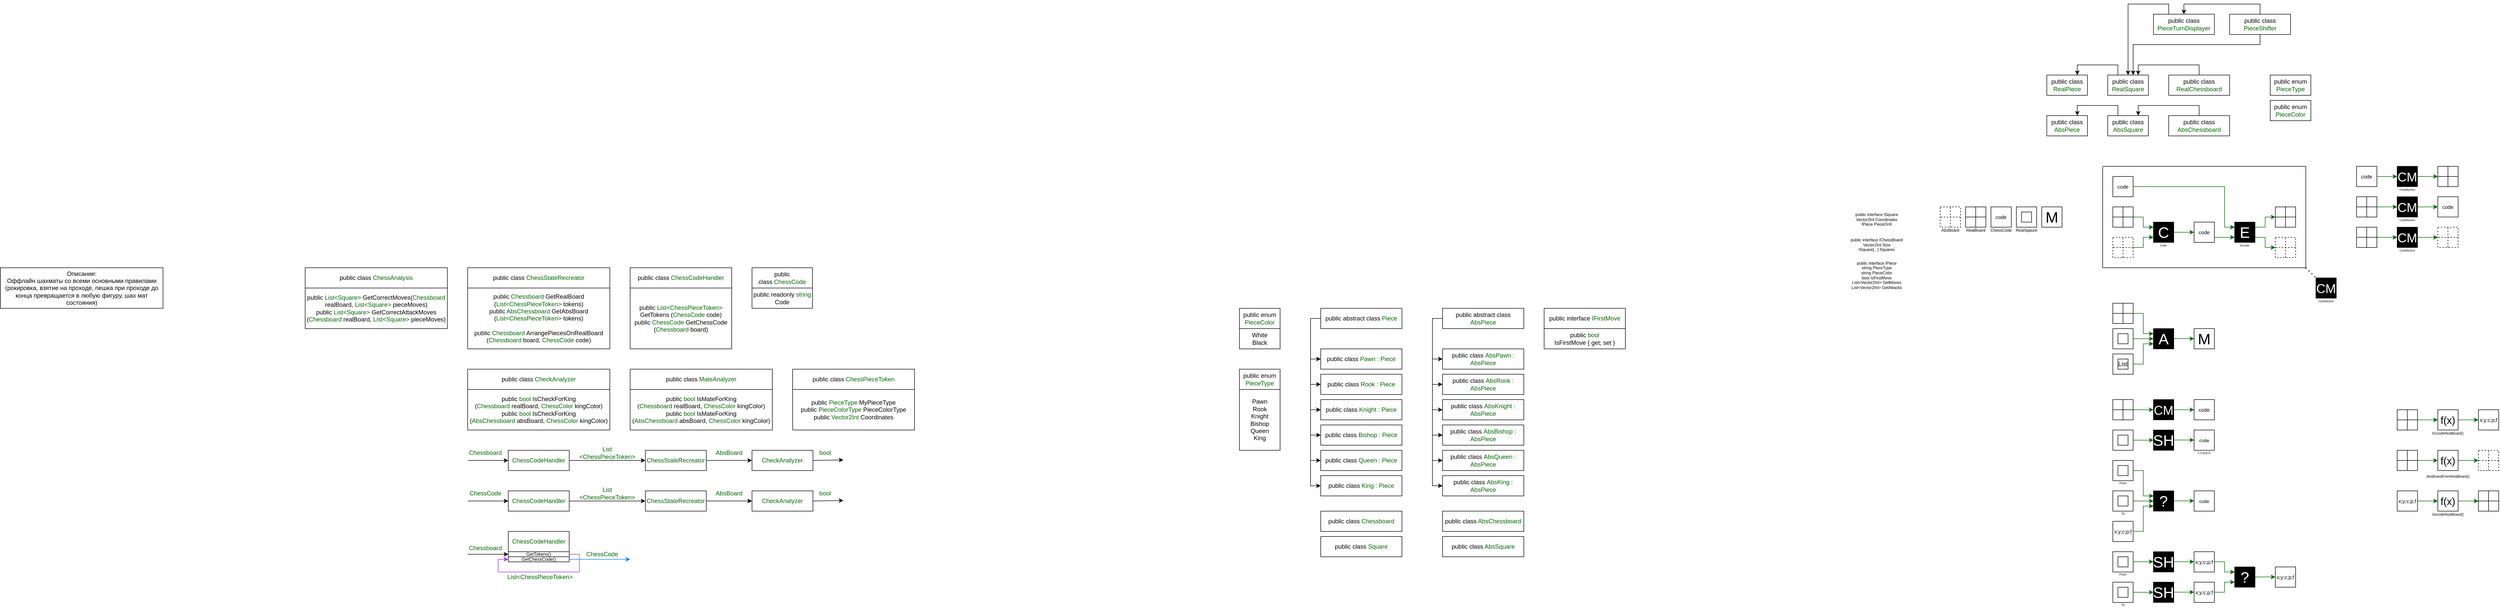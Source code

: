 <mxfile version="15.5.8" type="device"><diagram name="Page-1" id="42789a77-a242-8287-6e28-9cd8cfd52e62"><mxGraphModel dx="3613" dy="1235" grid="1" gridSize="10" guides="1" tooltips="1" connect="1" arrows="1" fold="1" page="0" pageScale="1" pageWidth="1100" pageHeight="850" background="none" math="0" shadow="0"><root><mxCell id="0"/><mxCell id="1" parent="0"/><mxCell id="kITRwJvMoC09eJjtB9Mg-1" value="public abstract class &lt;font color=&quot;#006600&quot;&gt;AbsPiece&lt;/font&gt;" style="rounded=0;whiteSpace=wrap;html=1;" parent="1" vertex="1"><mxGeometry x="40" y="200" width="160" height="40" as="geometry"/></mxCell><mxCell id="kITRwJvMoC09eJjtB9Mg-2" value="public class&amp;nbsp;&lt;font color=&quot;#006600&quot;&gt;AbsPawn : AbsPiece&lt;/font&gt;" style="rounded=0;whiteSpace=wrap;html=1;" parent="1" vertex="1"><mxGeometry x="40" y="280" width="160" height="40" as="geometry"/></mxCell><mxCell id="kITRwJvMoC09eJjtB9Mg-3" value="public class&amp;nbsp;&lt;font color=&quot;#006600&quot;&gt;AbsRook : AbsPiece&lt;/font&gt;" style="rounded=0;whiteSpace=wrap;html=1;" parent="1" vertex="1"><mxGeometry x="40" y="330" width="160" height="40" as="geometry"/></mxCell><mxCell id="kITRwJvMoC09eJjtB9Mg-4" value="public class&amp;nbsp;&lt;font color=&quot;#006600&quot;&gt;AbsKnight : AbsPiece&lt;/font&gt;" style="rounded=0;whiteSpace=wrap;html=1;" parent="1" vertex="1"><mxGeometry x="40" y="380" width="160" height="40" as="geometry"/></mxCell><mxCell id="kITRwJvMoC09eJjtB9Mg-6" value="public class&amp;nbsp;&lt;font color=&quot;#006600&quot;&gt;AbsBishop : AbsPiece&lt;/font&gt;" style="rounded=0;whiteSpace=wrap;html=1;" parent="1" vertex="1"><mxGeometry x="40" y="430" width="160" height="40" as="geometry"/></mxCell><mxCell id="kITRwJvMoC09eJjtB9Mg-7" value="public class&amp;nbsp;&lt;font color=&quot;#006600&quot;&gt;AbsQueen : AbsPiece&lt;/font&gt;" style="rounded=0;whiteSpace=wrap;html=1;" parent="1" vertex="1"><mxGeometry x="40" y="480" width="160" height="40" as="geometry"/></mxCell><mxCell id="kITRwJvMoC09eJjtB9Mg-8" value="public class&amp;nbsp;&lt;font color=&quot;#006600&quot;&gt;AbsKing : AbsPiece&lt;/font&gt;" style="rounded=0;whiteSpace=wrap;html=1;" parent="1" vertex="1"><mxGeometry x="40" y="530" width="160" height="40" as="geometry"/></mxCell><mxCell id="kITRwJvMoC09eJjtB9Mg-9" value="" style="endArrow=classic;html=1;rounded=0;fontColor=#006600;entryX=0;entryY=0.5;entryDx=0;entryDy=0;exitX=0;exitY=0.5;exitDx=0;exitDy=0;" parent="1" source="kITRwJvMoC09eJjtB9Mg-1" target="kITRwJvMoC09eJjtB9Mg-2" edge="1"><mxGeometry width="50" height="50" relative="1" as="geometry"><mxPoint x="70" y="350" as="sourcePoint"/><mxPoint x="120" y="300" as="targetPoint"/><Array as="points"><mxPoint x="20" y="220"/><mxPoint x="20" y="300"/></Array></mxGeometry></mxCell><mxCell id="kITRwJvMoC09eJjtB9Mg-10" value="" style="endArrow=classic;html=1;rounded=0;fontColor=#006600;entryX=0;entryY=0.5;entryDx=0;entryDy=0;exitX=0;exitY=0.5;exitDx=0;exitDy=0;" parent="1" source="kITRwJvMoC09eJjtB9Mg-1" target="kITRwJvMoC09eJjtB9Mg-3" edge="1"><mxGeometry width="50" height="50" relative="1" as="geometry"><mxPoint x="40" y="410" as="sourcePoint"/><mxPoint x="90" y="360" as="targetPoint"/><Array as="points"><mxPoint x="20" y="220"/><mxPoint x="20" y="350"/></Array></mxGeometry></mxCell><mxCell id="kITRwJvMoC09eJjtB9Mg-11" value="" style="endArrow=classic;html=1;rounded=0;fontColor=#006600;entryX=0;entryY=0.5;entryDx=0;entryDy=0;exitX=0;exitY=0.5;exitDx=0;exitDy=0;" parent="1" source="kITRwJvMoC09eJjtB9Mg-1" target="kITRwJvMoC09eJjtB9Mg-4" edge="1"><mxGeometry width="50" height="50" relative="1" as="geometry"><mxPoint x="50" y="230" as="sourcePoint"/><mxPoint x="50" y="360" as="targetPoint"/><Array as="points"><mxPoint x="20" y="220"/><mxPoint x="20" y="400"/></Array></mxGeometry></mxCell><mxCell id="kITRwJvMoC09eJjtB9Mg-12" value="" style="endArrow=classic;html=1;rounded=0;fontColor=#006600;entryX=0;entryY=0.5;entryDx=0;entryDy=0;exitX=0;exitY=0.5;exitDx=0;exitDy=0;" parent="1" source="kITRwJvMoC09eJjtB9Mg-1" target="kITRwJvMoC09eJjtB9Mg-6" edge="1"><mxGeometry width="50" height="50" relative="1" as="geometry"><mxPoint x="60" y="240" as="sourcePoint"/><mxPoint x="60" y="370" as="targetPoint"/><Array as="points"><mxPoint x="20" y="220"/><mxPoint x="20" y="450"/></Array></mxGeometry></mxCell><mxCell id="kITRwJvMoC09eJjtB9Mg-13" value="" style="endArrow=classic;html=1;rounded=0;fontColor=#006600;entryX=0;entryY=0.5;entryDx=0;entryDy=0;exitX=0;exitY=0.5;exitDx=0;exitDy=0;" parent="1" source="kITRwJvMoC09eJjtB9Mg-1" target="kITRwJvMoC09eJjtB9Mg-7" edge="1"><mxGeometry width="50" height="50" relative="1" as="geometry"><mxPoint x="20" y="250" as="sourcePoint"/><mxPoint x="20" y="380" as="targetPoint"/><Array as="points"><mxPoint x="20" y="220"/><mxPoint x="20" y="500"/></Array></mxGeometry></mxCell><mxCell id="kITRwJvMoC09eJjtB9Mg-14" value="" style="endArrow=classic;html=1;rounded=0;fontColor=#006600;entryX=0;entryY=0.5;entryDx=0;entryDy=0;exitX=0;exitY=0.5;exitDx=0;exitDy=0;" parent="1" source="kITRwJvMoC09eJjtB9Mg-1" target="kITRwJvMoC09eJjtB9Mg-8" edge="1"><mxGeometry width="50" height="50" relative="1" as="geometry"><mxPoint x="80" y="260" as="sourcePoint"/><mxPoint x="80" y="390" as="targetPoint"/><Array as="points"><mxPoint x="20" y="220"/><mxPoint x="20" y="550"/></Array></mxGeometry></mxCell><mxCell id="kITRwJvMoC09eJjtB9Mg-15" value="public class &lt;font color=&quot;#006600&quot;&gt;AbsSquare&lt;/font&gt;" style="rounded=0;whiteSpace=wrap;html=1;" parent="1" vertex="1"><mxGeometry x="40" y="650" width="160" height="40" as="geometry"/></mxCell><mxCell id="kITRwJvMoC09eJjtB9Mg-16" value="public class &lt;font color=&quot;#006600&quot;&gt;AbsChessboard&lt;/font&gt;" style="rounded=0;whiteSpace=wrap;html=1;" parent="1" vertex="1"><mxGeometry x="40" y="600" width="160" height="40" as="geometry"/></mxCell><mxCell id="kITRwJvMoC09eJjtB9Mg-17" value="public abstract class &lt;font color=&quot;#006600&quot;&gt;Piece&lt;/font&gt;" style="rounded=0;whiteSpace=wrap;html=1;" parent="1" vertex="1"><mxGeometry x="-200" y="200" width="160" height="40" as="geometry"/></mxCell><mxCell id="kITRwJvMoC09eJjtB9Mg-18" value="public class&amp;nbsp;&lt;font color=&quot;#006600&quot;&gt;Pawn : Piece&lt;/font&gt;" style="rounded=0;whiteSpace=wrap;html=1;" parent="1" vertex="1"><mxGeometry x="-200" y="280" width="160" height="40" as="geometry"/></mxCell><mxCell id="kITRwJvMoC09eJjtB9Mg-19" value="public class&amp;nbsp;&lt;font color=&quot;#006600&quot;&gt;Rook : Piece&lt;/font&gt;" style="rounded=0;whiteSpace=wrap;html=1;" parent="1" vertex="1"><mxGeometry x="-200" y="330" width="160" height="40" as="geometry"/></mxCell><mxCell id="kITRwJvMoC09eJjtB9Mg-20" value="public class&amp;nbsp;&lt;font color=&quot;#006600&quot;&gt;Knight : Piece&lt;/font&gt;" style="rounded=0;whiteSpace=wrap;html=1;" parent="1" vertex="1"><mxGeometry x="-200" y="380" width="160" height="40" as="geometry"/></mxCell><mxCell id="kITRwJvMoC09eJjtB9Mg-21" value="public class&amp;nbsp;&lt;font color=&quot;#006600&quot;&gt;Bishop : Piece&lt;/font&gt;" style="rounded=0;whiteSpace=wrap;html=1;" parent="1" vertex="1"><mxGeometry x="-200" y="430" width="160" height="40" as="geometry"/></mxCell><mxCell id="kITRwJvMoC09eJjtB9Mg-22" value="public class&amp;nbsp;&lt;font color=&quot;#006600&quot;&gt;Queen : Piece&lt;/font&gt;" style="rounded=0;whiteSpace=wrap;html=1;" parent="1" vertex="1"><mxGeometry x="-200" y="480" width="160" height="40" as="geometry"/></mxCell><mxCell id="kITRwJvMoC09eJjtB9Mg-23" value="public class&amp;nbsp;&lt;font color=&quot;#006600&quot;&gt;King : Piece&lt;/font&gt;" style="rounded=0;whiteSpace=wrap;html=1;" parent="1" vertex="1"><mxGeometry x="-200" y="530" width="160" height="40" as="geometry"/></mxCell><mxCell id="kITRwJvMoC09eJjtB9Mg-24" value="" style="endArrow=classic;html=1;rounded=0;fontColor=#006600;entryX=0;entryY=0.5;entryDx=0;entryDy=0;exitX=0;exitY=0.5;exitDx=0;exitDy=0;" parent="1" source="kITRwJvMoC09eJjtB9Mg-17" target="kITRwJvMoC09eJjtB9Mg-18" edge="1"><mxGeometry width="50" height="50" relative="1" as="geometry"><mxPoint x="-170" y="350" as="sourcePoint"/><mxPoint x="-120" y="300" as="targetPoint"/><Array as="points"><mxPoint x="-220" y="220"/><mxPoint x="-220" y="300"/></Array></mxGeometry></mxCell><mxCell id="kITRwJvMoC09eJjtB9Mg-25" value="" style="endArrow=classic;html=1;rounded=0;fontColor=#006600;entryX=0;entryY=0.5;entryDx=0;entryDy=0;exitX=0;exitY=0.5;exitDx=0;exitDy=0;" parent="1" source="kITRwJvMoC09eJjtB9Mg-17" target="kITRwJvMoC09eJjtB9Mg-19" edge="1"><mxGeometry width="50" height="50" relative="1" as="geometry"><mxPoint x="-200" y="410" as="sourcePoint"/><mxPoint x="-150" y="360" as="targetPoint"/><Array as="points"><mxPoint x="-220" y="220"/><mxPoint x="-220" y="350"/></Array></mxGeometry></mxCell><mxCell id="kITRwJvMoC09eJjtB9Mg-26" value="" style="endArrow=classic;html=1;rounded=0;fontColor=#006600;entryX=0;entryY=0.5;entryDx=0;entryDy=0;exitX=0;exitY=0.5;exitDx=0;exitDy=0;" parent="1" source="kITRwJvMoC09eJjtB9Mg-17" target="kITRwJvMoC09eJjtB9Mg-20" edge="1"><mxGeometry width="50" height="50" relative="1" as="geometry"><mxPoint x="-190" y="230" as="sourcePoint"/><mxPoint x="-190" y="360" as="targetPoint"/><Array as="points"><mxPoint x="-220" y="220"/><mxPoint x="-220" y="400"/></Array></mxGeometry></mxCell><mxCell id="kITRwJvMoC09eJjtB9Mg-27" value="" style="endArrow=classic;html=1;rounded=0;fontColor=#006600;entryX=0;entryY=0.5;entryDx=0;entryDy=0;exitX=0;exitY=0.5;exitDx=0;exitDy=0;" parent="1" source="kITRwJvMoC09eJjtB9Mg-17" target="kITRwJvMoC09eJjtB9Mg-21" edge="1"><mxGeometry width="50" height="50" relative="1" as="geometry"><mxPoint x="-180" y="240" as="sourcePoint"/><mxPoint x="-180" y="370" as="targetPoint"/><Array as="points"><mxPoint x="-220" y="220"/><mxPoint x="-220" y="450"/></Array></mxGeometry></mxCell><mxCell id="kITRwJvMoC09eJjtB9Mg-28" value="" style="endArrow=classic;html=1;rounded=0;fontColor=#006600;entryX=0;entryY=0.5;entryDx=0;entryDy=0;exitX=0;exitY=0.5;exitDx=0;exitDy=0;" parent="1" source="kITRwJvMoC09eJjtB9Mg-17" target="kITRwJvMoC09eJjtB9Mg-22" edge="1"><mxGeometry width="50" height="50" relative="1" as="geometry"><mxPoint x="-220" y="250" as="sourcePoint"/><mxPoint x="-220" y="380" as="targetPoint"/><Array as="points"><mxPoint x="-220" y="220"/><mxPoint x="-220" y="500"/></Array></mxGeometry></mxCell><mxCell id="kITRwJvMoC09eJjtB9Mg-29" value="" style="endArrow=classic;html=1;rounded=0;fontColor=#006600;entryX=0;entryY=0.5;entryDx=0;entryDy=0;exitX=0;exitY=0.5;exitDx=0;exitDy=0;" parent="1" source="kITRwJvMoC09eJjtB9Mg-17" target="kITRwJvMoC09eJjtB9Mg-23" edge="1"><mxGeometry width="50" height="50" relative="1" as="geometry"><mxPoint x="-160" y="260" as="sourcePoint"/><mxPoint x="-160" y="390" as="targetPoint"/><Array as="points"><mxPoint x="-220" y="220"/><mxPoint x="-220" y="550"/></Array></mxGeometry></mxCell><mxCell id="kITRwJvMoC09eJjtB9Mg-30" value="public class &lt;font color=&quot;#006600&quot;&gt;Square&lt;/font&gt;" style="rounded=0;whiteSpace=wrap;html=1;" parent="1" vertex="1"><mxGeometry x="-200" y="650" width="160" height="40" as="geometry"/></mxCell><mxCell id="kITRwJvMoC09eJjtB9Mg-31" value="public class &lt;font color=&quot;#006600&quot;&gt;Chessboard&lt;/font&gt;" style="rounded=0;whiteSpace=wrap;html=1;" parent="1" vertex="1"><mxGeometry x="-200" y="600" width="160" height="40" as="geometry"/></mxCell><mxCell id="kITRwJvMoC09eJjtB9Mg-32" value="&lt;font color=&quot;#000000&quot;&gt;public enum&lt;/font&gt; PieceType" style="rounded=0;whiteSpace=wrap;html=1;fontColor=#006600;" parent="1" vertex="1"><mxGeometry x="-360" y="320" width="80" height="40" as="geometry"/></mxCell><mxCell id="kITRwJvMoC09eJjtB9Mg-33" value="&lt;font color=&quot;#000000&quot;&gt;Pawn&lt;br&gt;Rook&lt;br&gt;Knight&lt;br&gt;Bishop&lt;br&gt;Queen&lt;br&gt;King&lt;br&gt;&lt;/font&gt;" style="rounded=0;whiteSpace=wrap;html=1;fontColor=#006600;" parent="1" vertex="1"><mxGeometry x="-360" y="360" width="80" height="120" as="geometry"/></mxCell><mxCell id="kITRwJvMoC09eJjtB9Mg-34" value="&lt;font color=&quot;#000000&quot;&gt;public enum&lt;/font&gt; PieceColor" style="rounded=0;whiteSpace=wrap;html=1;fontColor=#006600;" parent="1" vertex="1"><mxGeometry x="-360" y="200" width="80" height="40" as="geometry"/></mxCell><mxCell id="kITRwJvMoC09eJjtB9Mg-35" value="&lt;font color=&quot;#000000&quot;&gt;White&lt;br&gt;Black&lt;br&gt;&lt;/font&gt;" style="rounded=0;whiteSpace=wrap;html=1;fontColor=#006600;" parent="1" vertex="1"><mxGeometry x="-360" y="240" width="80" height="40" as="geometry"/></mxCell><mxCell id="kITRwJvMoC09eJjtB9Mg-41" value="&lt;font color=&quot;#000000&quot;&gt;public class&lt;/font&gt; ChessPieceToken" style="rounded=0;whiteSpace=wrap;html=1;fontColor=#006600;" parent="1" vertex="1"><mxGeometry x="-1240" y="320" width="240" height="40" as="geometry"/></mxCell><mxCell id="kITRwJvMoC09eJjtB9Mg-42" value="&lt;font color=&quot;#000000&quot;&gt;public &lt;/font&gt;PieceType &lt;font color=&quot;#000000&quot;&gt;MyPieceType&lt;br&gt;public&amp;nbsp;&lt;/font&gt;PieceColorType &lt;font color=&quot;#000000&quot;&gt;PieceColorType&lt;br&gt;public &lt;/font&gt;Vector2Int &lt;font color=&quot;#000000&quot;&gt;Coordinates&lt;br&gt;&lt;/font&gt;" style="rounded=0;whiteSpace=wrap;html=1;fontColor=#006600;" parent="1" vertex="1"><mxGeometry x="-1240" y="360" width="240" height="80" as="geometry"/></mxCell><mxCell id="p37Qnnn1EawE8C3097Xb-1" value="&lt;font color=&quot;#000000&quot;&gt;public class&lt;/font&gt; ChessStateRecreator" style="rounded=1;whiteSpace=wrap;html=1;fontColor=#006600;arcSize=0;" parent="1" vertex="1"><mxGeometry x="-1880" y="120" width="280" height="40" as="geometry"/></mxCell><mxCell id="p37Qnnn1EawE8C3097Xb-2" value="&lt;font color=&quot;#000000&quot;&gt;public class&lt;/font&gt;&amp;nbsp;ChessCodeHandler" style="rounded=1;whiteSpace=wrap;html=1;fontColor=#006600;arcSize=0;" parent="1" vertex="1"><mxGeometry x="-1560" y="120" width="200" height="40" as="geometry"/></mxCell><mxCell id="p37Qnnn1EawE8C3097Xb-3" value="&lt;font color=&quot;#000000&quot;&gt;public &lt;/font&gt;List&amp;lt;ChessPieceToken&amp;gt;&lt;font color=&quot;#000000&quot;&gt; GetTokens (&lt;/font&gt;ChessCode &lt;font color=&quot;#000000&quot;&gt;code)&lt;br&gt;&lt;/font&gt;&lt;font color=&quot;#000000&quot;&gt;public&amp;nbsp;&lt;/font&gt;ChessCode&amp;nbsp;&lt;font color=&quot;#000000&quot;&gt;GetChessCode (&lt;/font&gt;Chessboard&amp;nbsp;&lt;font color=&quot;#000000&quot;&gt;board)&lt;/font&gt;&lt;font color=&quot;#000000&quot;&gt;&lt;br&gt;&lt;/font&gt;" style="rounded=1;whiteSpace=wrap;html=1;fontColor=#006600;arcSize=0;" parent="1" vertex="1"><mxGeometry x="-1560" y="160" width="200" height="120" as="geometry"/></mxCell><mxCell id="p37Qnnn1EawE8C3097Xb-4" value="&lt;font color=&quot;#000000&quot;&gt;public class&lt;/font&gt;&amp;nbsp;ChessCode" style="rounded=1;whiteSpace=wrap;html=1;fontColor=#006600;arcSize=0;" parent="1" vertex="1"><mxGeometry x="-1320" y="120" width="119" height="40" as="geometry"/></mxCell><mxCell id="p37Qnnn1EawE8C3097Xb-5" value="&lt;font color=&quot;#000000&quot;&gt;public readonly &lt;/font&gt;string &lt;font color=&quot;#000000&quot;&gt;Code&lt;/font&gt;" style="rounded=1;whiteSpace=wrap;html=1;fontColor=#006600;arcSize=0;" parent="1" vertex="1"><mxGeometry x="-1320" y="160" width="119" height="40" as="geometry"/></mxCell><mxCell id="p37Qnnn1EawE8C3097Xb-6" value="&lt;font color=&quot;#000000&quot;&gt;public class&lt;/font&gt;&amp;nbsp;CheckAnalyzer" style="rounded=1;whiteSpace=wrap;html=1;fontColor=#006600;arcSize=0;" parent="1" vertex="1"><mxGeometry x="-1880" y="320" width="280" height="40" as="geometry"/></mxCell><mxCell id="p37Qnnn1EawE8C3097Xb-7" value="&lt;font color=&quot;#000000&quot;&gt;public &lt;/font&gt;Chessboard &lt;font color=&quot;#000000&quot;&gt;GetRealBoard (&lt;/font&gt;List&amp;lt;ChessPieceToken&amp;gt;&lt;font color=&quot;#000000&quot;&gt; tokens)&lt;br&gt;&lt;/font&gt;&lt;font color=&quot;#000000&quot;&gt;public &lt;/font&gt;AbsChessboard&amp;nbsp;&lt;font color=&quot;#000000&quot;&gt;GetAbsBoard (&lt;/font&gt;List&amp;lt;ChessPieceToken&amp;gt;&lt;font color=&quot;#000000&quot;&gt;&amp;nbsp;tokens)&lt;br&gt;&lt;br&gt;&lt;/font&gt;&lt;font color=&quot;#000000&quot;&gt;public &lt;/font&gt;Chessboard &lt;font color=&quot;#000000&quot;&gt;ArrangePiecesOnRealBoard (&lt;/font&gt;Chessboard &lt;font color=&quot;#000000&quot;&gt;board, &lt;/font&gt;ChessCode &lt;font color=&quot;#000000&quot;&gt;code)&lt;br&gt;&lt;/font&gt;" style="rounded=1;whiteSpace=wrap;html=1;fontColor=#006600;arcSize=0;" parent="1" vertex="1"><mxGeometry x="-1880" y="160" width="280" height="120" as="geometry"/></mxCell><mxCell id="p37Qnnn1EawE8C3097Xb-8" value="&lt;font color=&quot;#000000&quot;&gt;public class&lt;/font&gt; ChessAnalysis" style="rounded=1;whiteSpace=wrap;html=1;fontColor=#006600;arcSize=0;" parent="1" vertex="1"><mxGeometry x="-2200" y="120" width="280" height="40" as="geometry"/></mxCell><mxCell id="p37Qnnn1EawE8C3097Xb-9" value="&lt;font color=&quot;#000000&quot;&gt;public &lt;/font&gt;bool &lt;font color=&quot;#000000&quot;&gt;IsCheckForKing &lt;br&gt;(&lt;/font&gt;Chessboard &lt;font color=&quot;#000000&quot;&gt;realBoard, &lt;/font&gt;ChessColor &lt;font color=&quot;#000000&quot;&gt;kingColor)&lt;br&gt;&lt;/font&gt;&lt;font color=&quot;#000000&quot;&gt;public&amp;nbsp;&lt;/font&gt;bool&amp;nbsp;&lt;font color=&quot;#000000&quot;&gt;IsCheckForKing (&lt;/font&gt;AbsChessboard&amp;nbsp;&lt;font color=&quot;#000000&quot;&gt;absBoard,&amp;nbsp;&lt;/font&gt;ChessColor&amp;nbsp;&lt;font color=&quot;#000000&quot;&gt;kingColor)&lt;/font&gt;&lt;font color=&quot;#000000&quot;&gt;&lt;br&gt;&lt;/font&gt;" style="rounded=1;whiteSpace=wrap;html=1;fontColor=#006600;arcSize=0;" parent="1" vertex="1"><mxGeometry x="-1880" y="360" width="280" height="80" as="geometry"/></mxCell><mxCell id="p37Qnnn1EawE8C3097Xb-10" value="" style="endArrow=classic;html=1;rounded=0;fontColor=#006600;" parent="1" target="p37Qnnn1EawE8C3097Xb-11" edge="1"><mxGeometry width="50" height="50" relative="1" as="geometry"><mxPoint x="-1880" y="500" as="sourcePoint"/><mxPoint x="-1750" y="440" as="targetPoint"/></mxGeometry></mxCell><mxCell id="p37Qnnn1EawE8C3097Xb-11" value="&lt;span&gt;ChessCodeHandler&lt;/span&gt;" style="rounded=0;whiteSpace=wrap;html=1;fontColor=#006600;" parent="1" vertex="1"><mxGeometry x="-1800" y="480" width="120" height="40" as="geometry"/></mxCell><mxCell id="p37Qnnn1EawE8C3097Xb-12" value="Chessboard" style="text;html=1;strokeColor=none;fillColor=none;align=center;verticalAlign=middle;whiteSpace=wrap;rounded=0;fontColor=#006600;" parent="1" vertex="1"><mxGeometry x="-1880" y="470" width="70" height="30" as="geometry"/></mxCell><mxCell id="p37Qnnn1EawE8C3097Xb-13" value="" style="endArrow=classic;html=1;rounded=0;fontColor=#006600;exitX=1;exitY=0.5;exitDx=0;exitDy=0;entryX=0;entryY=0.5;entryDx=0;entryDy=0;" parent="1" source="p37Qnnn1EawE8C3097Xb-11" target="p37Qnnn1EawE8C3097Xb-15" edge="1"><mxGeometry width="50" height="50" relative="1" as="geometry"><mxPoint x="-1670" y="500.0" as="sourcePoint"/><mxPoint x="-1530" y="500" as="targetPoint"/></mxGeometry></mxCell><mxCell id="p37Qnnn1EawE8C3097Xb-14" value="List&lt;br&gt;&amp;lt;ChessPieceToken&amp;gt;" style="text;html=1;strokeColor=none;fillColor=none;align=center;verticalAlign=middle;whiteSpace=wrap;rounded=0;fontColor=#006600;" parent="1" vertex="1"><mxGeometry x="-1670" y="470" width="130" height="30" as="geometry"/></mxCell><mxCell id="p37Qnnn1EawE8C3097Xb-15" value="ChessStateRecreator" style="rounded=0;whiteSpace=wrap;html=1;fontColor=#006600;" parent="1" vertex="1"><mxGeometry x="-1530" y="480" width="120" height="40" as="geometry"/></mxCell><mxCell id="p37Qnnn1EawE8C3097Xb-16" value="" style="endArrow=classic;html=1;rounded=0;fontColor=#006600;exitX=1;exitY=0.5;exitDx=0;exitDy=0;entryX=0;entryY=0.5;entryDx=0;entryDy=0;" parent="1" source="p37Qnnn1EawE8C3097Xb-15" target="p37Qnnn1EawE8C3097Xb-18" edge="1"><mxGeometry width="50" height="50" relative="1" as="geometry"><mxPoint x="-1400" y="500" as="sourcePoint"/><mxPoint x="-1340" y="520" as="targetPoint"/></mxGeometry></mxCell><mxCell id="p37Qnnn1EawE8C3097Xb-17" value="AbsBoard" style="text;html=1;strokeColor=none;fillColor=none;align=center;verticalAlign=middle;whiteSpace=wrap;rounded=0;fontColor=#006600;" parent="1" vertex="1"><mxGeometry x="-1400" y="470" width="70" height="30" as="geometry"/></mxCell><mxCell id="p37Qnnn1EawE8C3097Xb-18" value="CheckAnalyzer" style="rounded=0;whiteSpace=wrap;html=1;fontColor=#006600;" parent="1" vertex="1"><mxGeometry x="-1320" y="480" width="120" height="40" as="geometry"/></mxCell><mxCell id="p37Qnnn1EawE8C3097Xb-19" value="" style="endArrow=classic;html=1;rounded=0;fontColor=#006600;exitX=1;exitY=0.5;exitDx=0;exitDy=0;" parent="1" source="p37Qnnn1EawE8C3097Xb-18" edge="1"><mxGeometry width="50" height="50" relative="1" as="geometry"><mxPoint x="-1180" y="499.17" as="sourcePoint"/><mxPoint x="-1140" y="499" as="targetPoint"/></mxGeometry></mxCell><mxCell id="p37Qnnn1EawE8C3097Xb-20" value="bool" style="text;html=1;strokeColor=none;fillColor=none;align=center;verticalAlign=middle;whiteSpace=wrap;rounded=0;fontColor=#006600;" parent="1" vertex="1"><mxGeometry x="-1191" y="470" width="30" height="30" as="geometry"/></mxCell><mxCell id="p37Qnnn1EawE8C3097Xb-21" value="" style="endArrow=classic;html=1;rounded=0;fontColor=#006600;entryX=0;entryY=0.5;entryDx=0;entryDy=0;" parent="1" target="p37Qnnn1EawE8C3097Xb-24" edge="1"><mxGeometry width="50" height="50" relative="1" as="geometry"><mxPoint x="-1880" y="685" as="sourcePoint"/><mxPoint x="-1820" y="674.83" as="targetPoint"/></mxGeometry></mxCell><mxCell id="p37Qnnn1EawE8C3097Xb-22" value="&lt;span&gt;ChessCodeHandler&lt;/span&gt;" style="rounded=0;whiteSpace=wrap;html=1;fontColor=#006600;" parent="1" vertex="1"><mxGeometry x="-1800" y="640" width="120" height="40" as="geometry"/></mxCell><mxCell id="p37Qnnn1EawE8C3097Xb-23" value="Chessboard" style="text;html=1;strokeColor=none;fillColor=none;align=center;verticalAlign=middle;whiteSpace=wrap;rounded=0;fontColor=#006600;strokeWidth=1;" parent="1" vertex="1"><mxGeometry x="-1880" y="665" width="70" height="15" as="geometry"/></mxCell><mxCell id="p37Qnnn1EawE8C3097Xb-24" value="&lt;div style=&quot;line-height: 0.5 ; font-size: 9px&quot;&gt;&lt;font style=&quot;color: rgb(0 , 0 , 0) ; font-size: 9px&quot;&gt;GetTokens()&lt;/font&gt;&lt;/div&gt;" style="rounded=0;whiteSpace=wrap;html=1;fontColor=#006600;align=center;" parent="1" vertex="1"><mxGeometry x="-1800" y="680" width="120" height="10" as="geometry"/></mxCell><mxCell id="p37Qnnn1EawE8C3097Xb-26" value="" style="endArrow=classic;html=1;rounded=0;fontColor=#006600;exitX=1;exitY=0.5;exitDx=0;exitDy=0;entryX=0;entryY=0.5;entryDx=0;entryDy=0;strokeColor=#9933FF;" parent="1" source="p37Qnnn1EawE8C3097Xb-24" target="p37Qnnn1EawE8C3097Xb-32" edge="1"><mxGeometry width="50" height="50" relative="1" as="geometry"><mxPoint x="-1660" y="685" as="sourcePoint"/><mxPoint x="-1800" y="695" as="targetPoint"/><Array as="points"><mxPoint x="-1660" y="685"/><mxPoint x="-1660" y="720"/><mxPoint x="-1820" y="720"/><mxPoint x="-1820" y="695"/></Array></mxGeometry></mxCell><mxCell id="p37Qnnn1EawE8C3097Xb-27" value="List&amp;lt;ChessPieceToken&amp;gt;" style="text;html=1;strokeColor=none;fillColor=none;align=center;verticalAlign=middle;whiteSpace=wrap;rounded=0;fontColor=#006600;strokeWidth=1;" parent="1" vertex="1"><mxGeometry x="-1805" y="720" width="135" height="20" as="geometry"/></mxCell><mxCell id="p37Qnnn1EawE8C3097Xb-30" value="ChessCode" style="text;html=1;strokeColor=none;fillColor=none;align=center;verticalAlign=middle;whiteSpace=wrap;rounded=0;fontColor=#006600;strokeWidth=1;" parent="1" vertex="1"><mxGeometry x="-1650" y="677.5" width="70" height="15" as="geometry"/></mxCell><mxCell id="p37Qnnn1EawE8C3097Xb-31" value="" style="endArrow=classic;html=1;rounded=0;fontColor=#006600;exitX=1;exitY=0.5;exitDx=0;exitDy=0;strokeColor=#007FFF;" parent="1" source="p37Qnnn1EawE8C3097Xb-32" edge="1"><mxGeometry width="50" height="50" relative="1" as="geometry"><mxPoint x="-1680" y="695" as="sourcePoint"/><mxPoint x="-1560" y="695" as="targetPoint"/></mxGeometry></mxCell><mxCell id="p37Qnnn1EawE8C3097Xb-32" value="&lt;div style=&quot;line-height: 0.5 ; font-size: 9px&quot;&gt;&lt;font style=&quot;color: rgb(0 , 0 , 0) ; font-size: 9px&quot;&gt;GetChessCode()&lt;/font&gt;&lt;/div&gt;" style="rounded=0;whiteSpace=wrap;html=1;fontColor=#006600;align=center;" parent="1" vertex="1"><mxGeometry x="-1800" y="690" width="120" height="10" as="geometry"/></mxCell><mxCell id="p37Qnnn1EawE8C3097Xb-33" value="" style="endArrow=classic;html=1;rounded=0;fontColor=#006600;" parent="1" target="p37Qnnn1EawE8C3097Xb-34" edge="1"><mxGeometry width="50" height="50" relative="1" as="geometry"><mxPoint x="-1880" y="580" as="sourcePoint"/><mxPoint x="-1750" y="520" as="targetPoint"/></mxGeometry></mxCell><mxCell id="p37Qnnn1EawE8C3097Xb-34" value="&lt;span&gt;ChessCodeHandler&lt;/span&gt;" style="rounded=0;whiteSpace=wrap;html=1;fontColor=#006600;" parent="1" vertex="1"><mxGeometry x="-1800" y="560" width="120" height="40" as="geometry"/></mxCell><mxCell id="p37Qnnn1EawE8C3097Xb-35" value="ChessCode" style="text;html=1;strokeColor=none;fillColor=none;align=center;verticalAlign=middle;whiteSpace=wrap;rounded=0;fontColor=#006600;" parent="1" vertex="1"><mxGeometry x="-1880" y="550" width="70" height="30" as="geometry"/></mxCell><mxCell id="p37Qnnn1EawE8C3097Xb-36" value="" style="endArrow=classic;html=1;rounded=0;fontColor=#006600;exitX=1;exitY=0.5;exitDx=0;exitDy=0;entryX=0;entryY=0.5;entryDx=0;entryDy=0;" parent="1" source="p37Qnnn1EawE8C3097Xb-34" target="p37Qnnn1EawE8C3097Xb-38" edge="1"><mxGeometry width="50" height="50" relative="1" as="geometry"><mxPoint x="-1670" y="580.0" as="sourcePoint"/><mxPoint x="-1530" y="580" as="targetPoint"/></mxGeometry></mxCell><mxCell id="p37Qnnn1EawE8C3097Xb-37" value="List&lt;br&gt;&amp;lt;ChessPieceToken&amp;gt;" style="text;html=1;strokeColor=none;fillColor=none;align=center;verticalAlign=middle;whiteSpace=wrap;rounded=0;fontColor=#006600;" parent="1" vertex="1"><mxGeometry x="-1670" y="550" width="130" height="30" as="geometry"/></mxCell><mxCell id="p37Qnnn1EawE8C3097Xb-38" value="ChessStateRecreator" style="rounded=0;whiteSpace=wrap;html=1;fontColor=#006600;" parent="1" vertex="1"><mxGeometry x="-1530" y="560" width="120" height="40" as="geometry"/></mxCell><mxCell id="p37Qnnn1EawE8C3097Xb-39" value="" style="endArrow=classic;html=1;rounded=0;fontColor=#006600;exitX=1;exitY=0.5;exitDx=0;exitDy=0;entryX=0;entryY=0.5;entryDx=0;entryDy=0;" parent="1" source="p37Qnnn1EawE8C3097Xb-38" target="p37Qnnn1EawE8C3097Xb-41" edge="1"><mxGeometry width="50" height="50" relative="1" as="geometry"><mxPoint x="-1400" y="580" as="sourcePoint"/><mxPoint x="-1340" y="600" as="targetPoint"/></mxGeometry></mxCell><mxCell id="p37Qnnn1EawE8C3097Xb-40" value="AbsBoard" style="text;html=1;strokeColor=none;fillColor=none;align=center;verticalAlign=middle;whiteSpace=wrap;rounded=0;fontColor=#006600;" parent="1" vertex="1"><mxGeometry x="-1400" y="550" width="70" height="30" as="geometry"/></mxCell><mxCell id="p37Qnnn1EawE8C3097Xb-41" value="CheckAnalyzer" style="rounded=0;whiteSpace=wrap;html=1;fontColor=#006600;" parent="1" vertex="1"><mxGeometry x="-1320" y="560" width="120" height="40" as="geometry"/></mxCell><mxCell id="p37Qnnn1EawE8C3097Xb-42" value="" style="endArrow=classic;html=1;rounded=0;fontColor=#006600;exitX=1;exitY=0.5;exitDx=0;exitDy=0;" parent="1" source="p37Qnnn1EawE8C3097Xb-41" edge="1"><mxGeometry width="50" height="50" relative="1" as="geometry"><mxPoint x="-1180" y="579.17" as="sourcePoint"/><mxPoint x="-1140" y="579" as="targetPoint"/></mxGeometry></mxCell><mxCell id="p37Qnnn1EawE8C3097Xb-43" value="bool" style="text;html=1;strokeColor=none;fillColor=none;align=center;verticalAlign=middle;whiteSpace=wrap;rounded=0;fontColor=#006600;" parent="1" vertex="1"><mxGeometry x="-1191" y="550" width="30" height="30" as="geometry"/></mxCell><mxCell id="p37Qnnn1EawE8C3097Xb-46" value="&lt;font color=&quot;#000000&quot;&gt;public &lt;/font&gt;List&amp;lt;Square&amp;gt;&lt;font color=&quot;#000000&quot;&gt; GetCorrectMoves(&lt;/font&gt;Chessboard &lt;font color=&quot;#000000&quot;&gt;realBoard, &lt;/font&gt;List&amp;lt;Square&amp;gt;&lt;font color=&quot;#000000&quot;&gt; pieceMoves)&lt;br&gt;&lt;/font&gt;&lt;font color=&quot;#000000&quot;&gt;public&amp;nbsp;&lt;/font&gt;List&amp;lt;Square&amp;gt;&lt;font color=&quot;#000000&quot;&gt;&amp;nbsp;GetCorrectAttackMoves (&lt;/font&gt;Chessboard&amp;nbsp;&lt;font color=&quot;#000000&quot;&gt;realBoard,&amp;nbsp;&lt;/font&gt;List&amp;lt;Square&amp;gt;&lt;font color=&quot;#000000&quot;&gt;&amp;nbsp;pieceMoves)&lt;/font&gt;&lt;font color=&quot;#000000&quot;&gt;&lt;br&gt;&lt;/font&gt;" style="rounded=1;whiteSpace=wrap;html=1;fontColor=#006600;arcSize=0;" parent="1" vertex="1"><mxGeometry x="-2200" y="160" width="280" height="80" as="geometry"/></mxCell><mxCell id="p37Qnnn1EawE8C3097Xb-47" value="&lt;font color=&quot;#000000&quot;&gt;public class&lt;/font&gt;&amp;nbsp;MateAnalyzer" style="rounded=1;whiteSpace=wrap;html=1;fontColor=#006600;arcSize=0;" parent="1" vertex="1"><mxGeometry x="-1560" y="320" width="280" height="40" as="geometry"/></mxCell><mxCell id="p37Qnnn1EawE8C3097Xb-48" value="&lt;font color=&quot;#000000&quot;&gt;public &lt;/font&gt;bool &lt;font color=&quot;#000000&quot;&gt;IsMateForKing &lt;br&gt;(&lt;/font&gt;Chessboard &lt;font color=&quot;#000000&quot;&gt;realBoard, &lt;/font&gt;ChessColor &lt;font color=&quot;#000000&quot;&gt;kingColor)&lt;br&gt;&lt;/font&gt;&lt;font color=&quot;#000000&quot;&gt;public&amp;nbsp;&lt;/font&gt;bool&amp;nbsp;&lt;font color=&quot;#000000&quot;&gt;IsMateForKing (&lt;/font&gt;AbsChessboard&amp;nbsp;&lt;font color=&quot;#000000&quot;&gt;absBoard,&amp;nbsp;&lt;/font&gt;ChessColor&amp;nbsp;&lt;font color=&quot;#000000&quot;&gt;kingColor)&lt;/font&gt;&lt;font color=&quot;#000000&quot;&gt;&lt;br&gt;&lt;/font&gt;" style="rounded=1;whiteSpace=wrap;html=1;fontColor=#006600;arcSize=0;" parent="1" vertex="1"><mxGeometry x="-1560" y="360" width="280" height="80" as="geometry"/></mxCell><mxCell id="p37Qnnn1EawE8C3097Xb-53" value="&lt;font color=&quot;#000000&quot;&gt;public interface &lt;/font&gt;IFirstMove" style="rounded=1;whiteSpace=wrap;html=1;fontColor=#006600;arcSize=0;" parent="1" vertex="1"><mxGeometry x="240" y="200" width="160" height="40" as="geometry"/></mxCell><mxCell id="p37Qnnn1EawE8C3097Xb-54" value="&lt;font color=&quot;#000000&quot;&gt;public &lt;/font&gt;bool &lt;br&gt;&lt;font color=&quot;#000000&quot;&gt;IsFirstMove { get; set }&lt;/font&gt;" style="rounded=1;whiteSpace=wrap;html=1;fontColor=#006600;arcSize=0;" parent="1" vertex="1"><mxGeometry x="240" y="240" width="160" height="40" as="geometry"/></mxCell><mxCell id="8RCZzrOS--yI6aAzvDrC-1" value="&lt;div&gt;&lt;span&gt;Описание:&lt;/span&gt;&lt;/div&gt;&lt;div&gt;&lt;span&gt;Оффлайн шахматы со всеми основными правилами (рокировка, взятие на проходе, пешка при проходе до конца превращается в любую фигуру, шах мат состояния)&lt;/span&gt;&lt;/div&gt;" style="rounded=0;whiteSpace=wrap;html=1;" parent="1" vertex="1"><mxGeometry x="-2800" y="120" width="320" height="80" as="geometry"/></mxCell><mxCell id="8RCZzrOS--yI6aAzvDrC-11" value="public class &lt;font color=&quot;#006600&quot;&gt;RealSquare&lt;/font&gt;" style="rounded=0;whiteSpace=wrap;html=1;align=center;" parent="1" vertex="1"><mxGeometry x="1350" y="-260" width="80" height="40" as="geometry"/></mxCell><mxCell id="8RCZzrOS--yI6aAzvDrC-14" style="edgeStyle=orthogonalEdgeStyle;rounded=0;orthogonalLoop=1;jettySize=auto;html=1;entryX=0.75;entryY=0;entryDx=0;entryDy=0;fontColor=#006600;exitX=0.5;exitY=0;exitDx=0;exitDy=0;" parent="1" source="8RCZzrOS--yI6aAzvDrC-12" target="8RCZzrOS--yI6aAzvDrC-11" edge="1"><mxGeometry relative="1" as="geometry"/></mxCell><mxCell id="8RCZzrOS--yI6aAzvDrC-12" value="public class &lt;font color=&quot;#006600&quot;&gt;RealChessboard&lt;/font&gt;" style="rounded=0;whiteSpace=wrap;html=1;align=center;" parent="1" vertex="1"><mxGeometry x="1470" y="-260" width="120" height="40" as="geometry"/></mxCell><mxCell id="HeBuAEO7V6g9a9G-1HeR-1" value="public class &lt;font color=&quot;#006600&quot;&gt;RealPiece&lt;/font&gt;" style="rounded=0;whiteSpace=wrap;html=1;" parent="1" vertex="1"><mxGeometry x="1230" y="-260" width="80" height="40" as="geometry"/></mxCell><mxCell id="HeBuAEO7V6g9a9G-1HeR-2" style="edgeStyle=orthogonalEdgeStyle;rounded=0;orthogonalLoop=1;jettySize=auto;html=1;entryX=0.75;entryY=0;entryDx=0;entryDy=0;fontColor=#006600;exitX=0.25;exitY=0;exitDx=0;exitDy=0;" parent="1" source="8RCZzrOS--yI6aAzvDrC-11" target="HeBuAEO7V6g9a9G-1HeR-1" edge="1"><mxGeometry relative="1" as="geometry"><mxPoint x="1320" y="-320" as="sourcePoint"/><mxPoint x="1200" y="-320" as="targetPoint"/></mxGeometry></mxCell><mxCell id="vWGw6FGpsGprSloPRFf9-2" value="public class &lt;font color=&quot;#006600&quot;&gt;AbsPiece&lt;/font&gt;" style="rounded=0;whiteSpace=wrap;html=1;" parent="1" vertex="1"><mxGeometry x="1230" y="-180" width="80" height="40" as="geometry"/></mxCell><mxCell id="vWGw6FGpsGprSloPRFf9-6" style="edgeStyle=orthogonalEdgeStyle;rounded=0;orthogonalLoop=1;jettySize=auto;html=1;entryX=0.75;entryY=0;entryDx=0;entryDy=0;" parent="1" source="vWGw6FGpsGprSloPRFf9-3" target="vWGw6FGpsGprSloPRFf9-2" edge="1"><mxGeometry relative="1" as="geometry"><Array as="points"><mxPoint x="1370" y="-200"/><mxPoint x="1290" y="-200"/></Array></mxGeometry></mxCell><mxCell id="vWGw6FGpsGprSloPRFf9-3" value="public class &lt;font color=&quot;#006600&quot;&gt;AbsSquare&lt;/font&gt;" style="rounded=0;whiteSpace=wrap;html=1;align=center;" parent="1" vertex="1"><mxGeometry x="1350" y="-180" width="80" height="40" as="geometry"/></mxCell><mxCell id="vWGw6FGpsGprSloPRFf9-5" style="edgeStyle=orthogonalEdgeStyle;rounded=0;orthogonalLoop=1;jettySize=auto;html=1;entryX=0.75;entryY=0;entryDx=0;entryDy=0;" parent="1" source="vWGw6FGpsGprSloPRFf9-4" target="vWGw6FGpsGprSloPRFf9-3" edge="1"><mxGeometry relative="1" as="geometry"><Array as="points"><mxPoint x="1530" y="-200"/><mxPoint x="1410" y="-200"/></Array></mxGeometry></mxCell><mxCell id="vWGw6FGpsGprSloPRFf9-4" value="public class &lt;font color=&quot;#006600&quot;&gt;AbsChessboard&lt;/font&gt;" style="rounded=0;whiteSpace=wrap;html=1;align=center;" parent="1" vertex="1"><mxGeometry x="1470" y="-180" width="120" height="40" as="geometry"/></mxCell><mxCell id="vWGw6FGpsGprSloPRFf9-7" value="public enum&lt;br&gt;&lt;font color=&quot;#006600&quot;&gt;PieceColor&lt;/font&gt;" style="rounded=0;whiteSpace=wrap;html=1;align=center;" parent="1" vertex="1"><mxGeometry x="1670" y="-210" width="80" height="40" as="geometry"/></mxCell><mxCell id="vWGw6FGpsGprSloPRFf9-8" value="public enum&lt;br&gt;&lt;font color=&quot;#006600&quot;&gt;PieceType&lt;/font&gt;" style="rounded=0;whiteSpace=wrap;html=1;align=center;" parent="1" vertex="1"><mxGeometry x="1670" y="-260" width="80" height="40" as="geometry"/></mxCell><mxCell id="vWGw6FGpsGprSloPRFf9-12" style="edgeStyle=orthogonalEdgeStyle;rounded=0;orthogonalLoop=1;jettySize=auto;html=1;entryX=0.5;entryY=0;entryDx=0;entryDy=0;fontColor=#006600;exitX=0.25;exitY=0;exitDx=0;exitDy=0;" parent="1" source="vWGw6FGpsGprSloPRFf9-9" target="8RCZzrOS--yI6aAzvDrC-11" edge="1"><mxGeometry relative="1" as="geometry"><Array as="points"><mxPoint x="1470" y="-400"/><mxPoint x="1390" y="-400"/></Array></mxGeometry></mxCell><mxCell id="vWGw6FGpsGprSloPRFf9-9" value="public class &lt;font color=&quot;#006600&quot;&gt;PieceTurnDisplayer&lt;/font&gt;" style="rounded=0;whiteSpace=wrap;html=1;align=center;" parent="1" vertex="1"><mxGeometry x="1440" y="-380" width="120" height="40" as="geometry"/></mxCell><mxCell id="vWGw6FGpsGprSloPRFf9-11" style="edgeStyle=orthogonalEdgeStyle;rounded=0;orthogonalLoop=1;jettySize=auto;html=1;entryX=0.5;entryY=0;entryDx=0;entryDy=0;fontColor=#006600;" parent="1" source="vWGw6FGpsGprSloPRFf9-10" target="vWGw6FGpsGprSloPRFf9-9" edge="1"><mxGeometry relative="1" as="geometry"><Array as="points"><mxPoint x="1650" y="-400"/><mxPoint x="1500" y="-400"/></Array></mxGeometry></mxCell><mxCell id="vWGw6FGpsGprSloPRFf9-13" style="edgeStyle=orthogonalEdgeStyle;rounded=0;orthogonalLoop=1;jettySize=auto;html=1;entryX=0.625;entryY=0;entryDx=0;entryDy=0;entryPerimeter=0;fontColor=#006600;" parent="1" source="vWGw6FGpsGprSloPRFf9-10" target="8RCZzrOS--yI6aAzvDrC-11" edge="1"><mxGeometry relative="1" as="geometry"><Array as="points"><mxPoint x="1650" y="-320"/><mxPoint x="1400" y="-320"/></Array></mxGeometry></mxCell><mxCell id="vWGw6FGpsGprSloPRFf9-10" value="public class &lt;font color=&quot;#006600&quot;&gt;PieceShifter&lt;/font&gt;" style="rounded=0;whiteSpace=wrap;html=1;align=center;" parent="1" vertex="1"><mxGeometry x="1590" y="-380" width="120" height="40" as="geometry"/></mxCell><mxCell id="vWGw6FGpsGprSloPRFf9-30" value="&lt;font color=&quot;#ffffff&quot; style=&quot;font-size: 30px&quot;&gt;C&lt;/font&gt;" style="rounded=0;whiteSpace=wrap;html=1;fontColor=#006600;fillColor=#000000;" parent="1" vertex="1"><mxGeometry x="1440" y="30" width="40" height="40" as="geometry"/></mxCell><mxCell id="vWGw6FGpsGprSloPRFf9-34" value="&lt;font size=&quot;1&quot;&gt;&lt;font color=&quot;#000000&quot;&gt;code&lt;/font&gt;&lt;br&gt;&lt;/font&gt;" style="whiteSpace=wrap;html=1;aspect=fixed;fontColor=#006600;" parent="1" vertex="1"><mxGeometry x="1520" y="30" width="40" height="40" as="geometry"/></mxCell><mxCell id="vWGw6FGpsGprSloPRFf9-38" value="" style="endArrow=classic;html=1;rounded=0;fontSize=11;fontColor=#000000;strokeColor=#006600;entryX=0;entryY=0.5;entryDx=0;entryDy=0;exitX=1;exitY=0.5;exitDx=0;exitDy=0;" parent="1" source="vWGw6FGpsGprSloPRFf9-30" target="vWGw6FGpsGprSloPRFf9-34" edge="1"><mxGeometry width="50" height="50" relative="1" as="geometry"><mxPoint x="1470" y="130" as="sourcePoint"/><mxPoint x="1520" y="80" as="targetPoint"/></mxGeometry></mxCell><mxCell id="vWGw6FGpsGprSloPRFf9-39" value="" style="endArrow=classic;html=1;rounded=0;fontSize=11;fontColor=#000000;strokeColor=#006600;entryX=0;entryY=0.25;entryDx=0;entryDy=0;exitX=1;exitY=0.5;exitDx=0;exitDy=0;" parent="1" source="vWGw6FGpsGprSloPRFf9-15" target="vWGw6FGpsGprSloPRFf9-30" edge="1"><mxGeometry width="50" height="50" relative="1" as="geometry"><mxPoint x="1420" y="20" as="sourcePoint"/><mxPoint x="1530" y="70" as="targetPoint"/><Array as="points"><mxPoint x="1420" y="20"/><mxPoint x="1420" y="40"/></Array></mxGeometry></mxCell><mxCell id="vWGw6FGpsGprSloPRFf9-40" value="" style="endArrow=classic;html=1;rounded=0;fontSize=11;fontColor=#000000;strokeColor=#006600;entryX=0;entryY=0.75;entryDx=0;entryDy=0;exitX=1;exitY=0.5;exitDx=0;exitDy=0;" parent="1" source="vWGw6FGpsGprSloPRFf9-26" target="vWGw6FGpsGprSloPRFf9-30" edge="1"><mxGeometry width="50" height="50" relative="1" as="geometry"><mxPoint x="1400" y="100" as="sourcePoint"/><mxPoint x="1450" y="50" as="targetPoint"/><Array as="points"><mxPoint x="1420" y="80"/><mxPoint x="1420" y="60"/></Array></mxGeometry></mxCell><mxCell id="vWGw6FGpsGprSloPRFf9-41" value="" style="endArrow=classic;html=1;rounded=0;fontSize=11;fontColor=#000000;strokeColor=#006600;exitX=1;exitY=0.75;exitDx=0;exitDy=0;entryX=0;entryY=0.75;entryDx=0;entryDy=0;" parent="1" source="vWGw6FGpsGprSloPRFf9-34" target="vWGw6FGpsGprSloPRFf9-42" edge="1"><mxGeometry width="50" height="50" relative="1" as="geometry"><mxPoint x="1490" y="70" as="sourcePoint"/><mxPoint x="1600" y="60" as="targetPoint"/></mxGeometry></mxCell><mxCell id="vWGw6FGpsGprSloPRFf9-42" value="&lt;font style=&quot;font-size: 30px&quot; color=&quot;#ffffff&quot;&gt;E&lt;/font&gt;" style="rounded=0;whiteSpace=wrap;html=1;fontColor=#006600;fillColor=#000000;" parent="1" vertex="1"><mxGeometry x="1600" y="30" width="40" height="40" as="geometry"/></mxCell><mxCell id="vWGw6FGpsGprSloPRFf9-43" value="" style="endArrow=classic;html=1;rounded=0;fontSize=11;fontColor=#000000;strokeColor=#006600;entryX=0;entryY=0.5;entryDx=0;entryDy=0;exitX=1;exitY=0.75;exitDx=0;exitDy=0;" parent="1" source="vWGw6FGpsGprSloPRFf9-42" target="vWGw6FGpsGprSloPRFf9-52" edge="1"><mxGeometry width="50" height="50" relative="1" as="geometry"><mxPoint x="1640" y="70" as="sourcePoint"/><mxPoint x="1680" y="100" as="targetPoint"/><Array as="points"><mxPoint x="1660" y="60"/><mxPoint x="1660" y="80"/></Array></mxGeometry></mxCell><mxCell id="vWGw6FGpsGprSloPRFf9-44" value="" style="endArrow=classic;html=1;rounded=0;fontSize=11;fontColor=#000000;strokeColor=#006600;entryX=0;entryY=0.75;entryDx=0;entryDy=0;exitX=1;exitY=0.25;exitDx=0;exitDy=0;" parent="1" source="vWGw6FGpsGprSloPRFf9-42" edge="1"><mxGeometry width="50" height="50" relative="1" as="geometry"><mxPoint x="1640" y="50" as="sourcePoint"/><mxPoint x="1680" y="20" as="targetPoint"/><Array as="points"><mxPoint x="1660" y="40"/><mxPoint x="1660" y="20"/></Array></mxGeometry></mxCell><mxCell id="vWGw6FGpsGprSloPRFf9-45" value="" style="group" parent="1" vertex="1" connectable="0"><mxGeometry x="1360" width="40" height="40" as="geometry"/></mxCell><mxCell id="vWGw6FGpsGprSloPRFf9-15" value="" style="whiteSpace=wrap;html=1;aspect=fixed;fontColor=#006600;" parent="vWGw6FGpsGprSloPRFf9-45" vertex="1"><mxGeometry width="40" height="40" as="geometry"/></mxCell><mxCell id="vWGw6FGpsGprSloPRFf9-16" value="" style="endArrow=none;html=1;rounded=0;fontColor=#006600;entryX=0.5;entryY=0;entryDx=0;entryDy=0;exitX=0.5;exitY=1;exitDx=0;exitDy=0;" parent="vWGw6FGpsGprSloPRFf9-45" source="vWGw6FGpsGprSloPRFf9-15" target="vWGw6FGpsGprSloPRFf9-15" edge="1"><mxGeometry width="50" height="50" relative="1" as="geometry"><mxPoint x="40" y="90" as="sourcePoint"/><mxPoint x="90" y="40" as="targetPoint"/></mxGeometry></mxCell><mxCell id="vWGw6FGpsGprSloPRFf9-17" value="" style="endArrow=none;html=1;rounded=0;fontColor=#006600;entryX=0;entryY=0.5;entryDx=0;entryDy=0;exitX=1;exitY=0.5;exitDx=0;exitDy=0;" parent="vWGw6FGpsGprSloPRFf9-45" source="vWGw6FGpsGprSloPRFf9-15" target="vWGw6FGpsGprSloPRFf9-15" edge="1"><mxGeometry width="50" height="50" relative="1" as="geometry"><mxPoint x="30" y="50.0" as="sourcePoint"/><mxPoint x="30" y="10.0" as="targetPoint"/></mxGeometry></mxCell><mxCell id="vWGw6FGpsGprSloPRFf9-46" value="" style="group" parent="1" vertex="1" connectable="0"><mxGeometry x="1360" y="60" width="40" height="40" as="geometry"/></mxCell><mxCell id="vWGw6FGpsGprSloPRFf9-26" value="" style="whiteSpace=wrap;html=1;aspect=fixed;dashed=1;fontColor=#006600;" parent="vWGw6FGpsGprSloPRFf9-46" vertex="1"><mxGeometry width="40" height="40" as="geometry"/></mxCell><mxCell id="vWGw6FGpsGprSloPRFf9-28" value="" style="endArrow=none;dashed=1;html=1;rounded=0;fontColor=#006600;entryX=0.5;entryY=0;entryDx=0;entryDy=0;exitX=0.5;exitY=1;exitDx=0;exitDy=0;" parent="vWGw6FGpsGprSloPRFf9-46" source="vWGw6FGpsGprSloPRFf9-26" target="vWGw6FGpsGprSloPRFf9-26" edge="1"><mxGeometry width="50" height="50" relative="1" as="geometry"><mxPoint x="80" y="70" as="sourcePoint"/><mxPoint x="130" y="20" as="targetPoint"/></mxGeometry></mxCell><mxCell id="vWGw6FGpsGprSloPRFf9-29" value="" style="endArrow=none;dashed=1;html=1;rounded=0;fontColor=#006600;entryX=0;entryY=0.5;entryDx=0;entryDy=0;exitX=1;exitY=0.5;exitDx=0;exitDy=0;" parent="vWGw6FGpsGprSloPRFf9-46" source="vWGw6FGpsGprSloPRFf9-26" target="vWGw6FGpsGprSloPRFf9-26" edge="1"><mxGeometry width="50" height="50" relative="1" as="geometry"><mxPoint x="30" y="50" as="sourcePoint"/><mxPoint x="30" y="10" as="targetPoint"/></mxGeometry></mxCell><mxCell id="vWGw6FGpsGprSloPRFf9-51" value="" style="group" parent="1" vertex="1" connectable="0"><mxGeometry x="1680" y="60" width="40" height="40" as="geometry"/></mxCell><mxCell id="vWGw6FGpsGprSloPRFf9-52" value="" style="whiteSpace=wrap;html=1;aspect=fixed;dashed=1;fontColor=#006600;" parent="vWGw6FGpsGprSloPRFf9-51" vertex="1"><mxGeometry width="40" height="40" as="geometry"/></mxCell><mxCell id="vWGw6FGpsGprSloPRFf9-53" value="" style="endArrow=none;dashed=1;html=1;rounded=0;fontColor=#006600;entryX=0.5;entryY=0;entryDx=0;entryDy=0;exitX=0.5;exitY=1;exitDx=0;exitDy=0;" parent="vWGw6FGpsGprSloPRFf9-51" source="vWGw6FGpsGprSloPRFf9-52" target="vWGw6FGpsGprSloPRFf9-52" edge="1"><mxGeometry width="50" height="50" relative="1" as="geometry"><mxPoint x="80" y="70" as="sourcePoint"/><mxPoint x="130" y="20" as="targetPoint"/></mxGeometry></mxCell><mxCell id="vWGw6FGpsGprSloPRFf9-54" value="" style="endArrow=none;dashed=1;html=1;rounded=0;fontColor=#006600;entryX=0;entryY=0.5;entryDx=0;entryDy=0;exitX=1;exitY=0.5;exitDx=0;exitDy=0;" parent="vWGw6FGpsGprSloPRFf9-51" source="vWGw6FGpsGprSloPRFf9-52" target="vWGw6FGpsGprSloPRFf9-52" edge="1"><mxGeometry width="50" height="50" relative="1" as="geometry"><mxPoint x="30" y="50" as="sourcePoint"/><mxPoint x="30" y="10" as="targetPoint"/></mxGeometry></mxCell><mxCell id="vWGw6FGpsGprSloPRFf9-48" value="" style="whiteSpace=wrap;html=1;aspect=fixed;fontColor=#006600;" parent="1" vertex="1"><mxGeometry x="1680" width="40" height="40" as="geometry"/></mxCell><mxCell id="vWGw6FGpsGprSloPRFf9-49" value="" style="endArrow=none;html=1;rounded=0;fontColor=#006600;entryX=0.5;entryY=0;entryDx=0;entryDy=0;exitX=0.5;exitY=1;exitDx=0;exitDy=0;" parent="1" source="vWGw6FGpsGprSloPRFf9-48" target="vWGw6FGpsGprSloPRFf9-48" edge="1"><mxGeometry width="50" height="50" relative="1" as="geometry"><mxPoint x="1410" y="100" as="sourcePoint"/><mxPoint x="1460" y="50" as="targetPoint"/></mxGeometry></mxCell><mxCell id="vWGw6FGpsGprSloPRFf9-50" value="" style="endArrow=none;html=1;rounded=0;fontColor=#006600;entryX=0;entryY=0.5;entryDx=0;entryDy=0;exitX=1;exitY=0.5;exitDx=0;exitDy=0;" parent="1" source="vWGw6FGpsGprSloPRFf9-48" target="vWGw6FGpsGprSloPRFf9-48" edge="1"><mxGeometry width="50" height="50" relative="1" as="geometry"><mxPoint x="1400" y="60.0" as="sourcePoint"/><mxPoint x="1400" y="20.0" as="targetPoint"/></mxGeometry></mxCell><mxCell id="vWGw6FGpsGprSloPRFf9-55" value="" style="group" parent="1" vertex="1" connectable="0"><mxGeometry x="1360" y="190" width="40" height="40" as="geometry"/></mxCell><mxCell id="vWGw6FGpsGprSloPRFf9-56" value="" style="whiteSpace=wrap;html=1;aspect=fixed;fontColor=#006600;" parent="vWGw6FGpsGprSloPRFf9-55" vertex="1"><mxGeometry width="40" height="40" as="geometry"/></mxCell><mxCell id="vWGw6FGpsGprSloPRFf9-57" value="" style="endArrow=none;html=1;rounded=0;fontColor=#006600;entryX=0.5;entryY=0;entryDx=0;entryDy=0;exitX=0.5;exitY=1;exitDx=0;exitDy=0;" parent="vWGw6FGpsGprSloPRFf9-55" source="vWGw6FGpsGprSloPRFf9-56" target="vWGw6FGpsGprSloPRFf9-56" edge="1"><mxGeometry width="50" height="50" relative="1" as="geometry"><mxPoint x="40" y="90" as="sourcePoint"/><mxPoint x="90" y="40" as="targetPoint"/></mxGeometry></mxCell><mxCell id="vWGw6FGpsGprSloPRFf9-58" value="" style="endArrow=none;html=1;rounded=0;fontColor=#006600;entryX=0;entryY=0.5;entryDx=0;entryDy=0;exitX=1;exitY=0.5;exitDx=0;exitDy=0;" parent="vWGw6FGpsGprSloPRFf9-55" source="vWGw6FGpsGprSloPRFf9-56" target="vWGw6FGpsGprSloPRFf9-56" edge="1"><mxGeometry width="50" height="50" relative="1" as="geometry"><mxPoint x="30" y="50.0" as="sourcePoint"/><mxPoint x="30" y="10.0" as="targetPoint"/></mxGeometry></mxCell><mxCell id="vWGw6FGpsGprSloPRFf9-59" value="" style="group" parent="1" vertex="1" connectable="0"><mxGeometry x="1360" y="240" width="40" height="40" as="geometry"/></mxCell><mxCell id="vWGw6FGpsGprSloPRFf9-60" value="" style="whiteSpace=wrap;html=1;aspect=fixed;fontColor=#006600;" parent="vWGw6FGpsGprSloPRFf9-59" vertex="1"><mxGeometry width="40" height="40" as="geometry"/></mxCell><mxCell id="vWGw6FGpsGprSloPRFf9-64" value="" style="group" parent="1" vertex="1" connectable="0"><mxGeometry x="1370" y="250" width="20" height="20" as="geometry"/></mxCell><mxCell id="vWGw6FGpsGprSloPRFf9-65" value="" style="whiteSpace=wrap;html=1;aspect=fixed;fontColor=#006600;" parent="vWGw6FGpsGprSloPRFf9-64" vertex="1"><mxGeometry width="20" height="20" as="geometry"/></mxCell><mxCell id="vWGw6FGpsGprSloPRFf9-66" value="" style="group" parent="1" vertex="1" connectable="0"><mxGeometry x="1360" y="290" width="40" height="40" as="geometry"/></mxCell><mxCell id="vWGw6FGpsGprSloPRFf9-67" value="" style="whiteSpace=wrap;html=1;aspect=fixed;fontColor=#006600;" parent="vWGw6FGpsGprSloPRFf9-66" vertex="1"><mxGeometry width="40" height="40" as="geometry"/></mxCell><mxCell id="ZUr0-2LPTFdqCRxgJE_c-17" value="" style="group" parent="vWGw6FGpsGprSloPRFf9-66" vertex="1" connectable="0"><mxGeometry x="10" y="10" width="20" height="20" as="geometry"/></mxCell><mxCell id="ZUr0-2LPTFdqCRxgJE_c-18" value="&lt;font color=&quot;#000000&quot;&gt;List&lt;/font&gt;" style="whiteSpace=wrap;html=1;aspect=fixed;fontColor=#006600;" parent="ZUr0-2LPTFdqCRxgJE_c-17" vertex="1"><mxGeometry width="20" height="20" as="geometry"/></mxCell><mxCell id="vWGw6FGpsGprSloPRFf9-71" value="&lt;font color=&quot;#ffffff&quot; style=&quot;font-size: 30px&quot;&gt;A&lt;/font&gt;" style="rounded=0;whiteSpace=wrap;html=1;fontColor=#006600;fillColor=#000000;" parent="1" vertex="1"><mxGeometry x="1440" y="240" width="40" height="40" as="geometry"/></mxCell><mxCell id="vWGw6FGpsGprSloPRFf9-72" value="" style="endArrow=classic;html=1;rounded=0;fontSize=11;fontColor=#000000;strokeColor=#006600;entryX=0;entryY=0.25;entryDx=0;entryDy=0;exitX=1;exitY=0.5;exitDx=0;exitDy=0;" parent="1" source="vWGw6FGpsGprSloPRFf9-56" target="vWGw6FGpsGprSloPRFf9-71" edge="1"><mxGeometry width="50" height="50" relative="1" as="geometry"><mxPoint x="1400" y="180" as="sourcePoint"/><mxPoint x="1440" y="210" as="targetPoint"/><Array as="points"><mxPoint x="1420" y="210"/><mxPoint x="1420" y="250"/></Array></mxGeometry></mxCell><mxCell id="vWGw6FGpsGprSloPRFf9-73" value="" style="endArrow=classic;html=1;rounded=0;fontSize=11;fontColor=#000000;strokeColor=#006600;entryX=0;entryY=0.75;entryDx=0;entryDy=0;exitX=1;exitY=0.5;exitDx=0;exitDy=0;" parent="1" source="vWGw6FGpsGprSloPRFf9-67" target="vWGw6FGpsGprSloPRFf9-71" edge="1"><mxGeometry width="50" height="50" relative="1" as="geometry"><mxPoint x="1400" y="340" as="sourcePoint"/><mxPoint x="1440" y="410" as="targetPoint"/><Array as="points"><mxPoint x="1420" y="310"/><mxPoint x="1420" y="270"/></Array></mxGeometry></mxCell><mxCell id="vWGw6FGpsGprSloPRFf9-74" value="" style="endArrow=classic;html=1;rounded=0;fontSize=30;fontColor=#000000;strokeColor=#006600;entryX=0;entryY=0.5;entryDx=0;entryDy=0;exitX=1;exitY=0.5;exitDx=0;exitDy=0;" parent="1" source="vWGw6FGpsGprSloPRFf9-60" target="vWGw6FGpsGprSloPRFf9-71" edge="1"><mxGeometry width="50" height="50" relative="1" as="geometry"><mxPoint x="1500" y="320" as="sourcePoint"/><mxPoint x="1550" y="270" as="targetPoint"/></mxGeometry></mxCell><mxCell id="vWGw6FGpsGprSloPRFf9-75" value="" style="endArrow=classic;html=1;rounded=0;fontSize=30;fontColor=#000000;strokeColor=#006600;entryX=0;entryY=0.5;entryDx=0;entryDy=0;exitX=1;exitY=0.5;exitDx=0;exitDy=0;" parent="1" edge="1"><mxGeometry width="50" height="50" relative="1" as="geometry"><mxPoint x="1480" y="259.76" as="sourcePoint"/><mxPoint x="1520" y="259.76" as="targetPoint"/></mxGeometry></mxCell><mxCell id="vWGw6FGpsGprSloPRFf9-76" value="" style="group" parent="1" vertex="1" connectable="0"><mxGeometry x="1520" y="240" width="40" height="40" as="geometry"/></mxCell><mxCell id="vWGw6FGpsGprSloPRFf9-77" value="&lt;font style=&quot;font-size: 30px&quot; color=&quot;#000000&quot;&gt;M&lt;/font&gt;" style="whiteSpace=wrap;html=1;aspect=fixed;fontColor=#006600;" parent="vWGw6FGpsGprSloPRFf9-76" vertex="1"><mxGeometry width="40" height="40" as="geometry"/></mxCell><mxCell id="vWGw6FGpsGprSloPRFf9-78" value="&lt;font size=&quot;1&quot;&gt;&lt;font color=&quot;#000000&quot;&gt;code&lt;/font&gt;&lt;br&gt;&lt;/font&gt;" style="whiteSpace=wrap;html=1;aspect=fixed;fontColor=#006600;" parent="1" vertex="1"><mxGeometry x="1360" y="-60" width="40" height="40" as="geometry"/></mxCell><mxCell id="vWGw6FGpsGprSloPRFf9-80" value="" style="endArrow=classic;html=1;rounded=0;fontSize=30;fontColor=#FFFFFF;strokeColor=#006600;exitX=1;exitY=0.5;exitDx=0;exitDy=0;entryX=0;entryY=0.25;entryDx=0;entryDy=0;" parent="1" source="vWGw6FGpsGprSloPRFf9-78" target="vWGw6FGpsGprSloPRFf9-42" edge="1"><mxGeometry width="50" height="50" relative="1" as="geometry"><mxPoint x="1475" y="-20" as="sourcePoint"/><mxPoint x="1525" y="-70" as="targetPoint"/><Array as="points"><mxPoint x="1580" y="-40"/><mxPoint x="1580" y="40"/></Array></mxGeometry></mxCell><mxCell id="vWGw6FGpsGprSloPRFf9-87" value="Coder" style="text;html=1;strokeColor=none;fillColor=none;align=center;verticalAlign=middle;whiteSpace=wrap;rounded=0;fontSize=5;fontColor=#000000;" parent="1" vertex="1"><mxGeometry x="1440" y="70" width="40" height="10" as="geometry"/></mxCell><mxCell id="vWGw6FGpsGprSloPRFf9-89" value="Encoder" style="text;html=1;strokeColor=none;fillColor=none;align=center;verticalAlign=middle;whiteSpace=wrap;rounded=0;fontSize=5;fontColor=#000000;" parent="1" vertex="1"><mxGeometry x="1600" y="70" width="40" height="10" as="geometry"/></mxCell><mxCell id="vWGw6FGpsGprSloPRFf9-90" value="&lt;font color=&quot;#ffffff&quot; style=&quot;font-size: 25px&quot;&gt;CM&lt;/font&gt;" style="rounded=0;whiteSpace=wrap;html=1;fontColor=#006600;fillColor=#000000;" parent="1" vertex="1"><mxGeometry x="1760" y="140" width="40" height="40" as="geometry"/></mxCell><mxCell id="vWGw6FGpsGprSloPRFf9-91" value="CodeMachine" style="text;html=1;strokeColor=none;fillColor=none;align=center;verticalAlign=middle;whiteSpace=wrap;rounded=0;fontSize=5;fontColor=#000000;" parent="1" vertex="1"><mxGeometry x="1760" y="180" width="40" height="10" as="geometry"/></mxCell><mxCell id="vWGw6FGpsGprSloPRFf9-92" value="" style="endArrow=none;html=1;rounded=0;fontSize=25;fontColor=#000000;strokeColor=#000000;" parent="1" edge="1"><mxGeometry width="50" height="50" relative="1" as="geometry"><mxPoint x="1340" y="120" as="sourcePoint"/><mxPoint x="1340" y="-80" as="targetPoint"/></mxGeometry></mxCell><mxCell id="vWGw6FGpsGprSloPRFf9-93" value="" style="endArrow=none;html=1;rounded=0;fontSize=25;fontColor=#000000;strokeColor=#000000;" parent="1" edge="1"><mxGeometry width="50" height="50" relative="1" as="geometry"><mxPoint x="1340" y="-80" as="sourcePoint"/><mxPoint x="1740" y="-80" as="targetPoint"/></mxGeometry></mxCell><mxCell id="vWGw6FGpsGprSloPRFf9-94" value="" style="endArrow=none;html=1;rounded=0;fontSize=25;fontColor=#000000;strokeColor=#000000;" parent="1" edge="1"><mxGeometry width="50" height="50" relative="1" as="geometry"><mxPoint x="1340" y="120" as="sourcePoint"/><mxPoint x="1740" y="120" as="targetPoint"/></mxGeometry></mxCell><mxCell id="vWGw6FGpsGprSloPRFf9-95" value="" style="endArrow=none;html=1;rounded=0;fontSize=25;fontColor=#000000;strokeColor=#000000;" parent="1" edge="1"><mxGeometry width="50" height="50" relative="1" as="geometry"><mxPoint x="1740" y="120" as="sourcePoint"/><mxPoint x="1740" y="-80" as="targetPoint"/></mxGeometry></mxCell><mxCell id="vWGw6FGpsGprSloPRFf9-96" value="" style="endArrow=none;dashed=1;html=1;dashPattern=1 3;strokeWidth=2;rounded=0;fontSize=25;fontColor=#000000;entryX=0;entryY=0;entryDx=0;entryDy=0;" parent="1" target="vWGw6FGpsGprSloPRFf9-90" edge="1"><mxGeometry width="50" height="50" relative="1" as="geometry"><mxPoint x="1740" y="120" as="sourcePoint"/><mxPoint x="1750" y="10" as="targetPoint"/></mxGeometry></mxCell><mxCell id="vWGw6FGpsGprSloPRFf9-97" value="&lt;font color=&quot;#ffffff&quot; style=&quot;font-size: 25px&quot;&gt;CM&lt;/font&gt;" style="rounded=0;whiteSpace=wrap;html=1;fontColor=#006600;fillColor=#000000;" parent="1" vertex="1"><mxGeometry x="1920" y="-80" width="40" height="40" as="geometry"/></mxCell><mxCell id="vWGw6FGpsGprSloPRFf9-98" value="CodeMachine" style="text;html=1;strokeColor=none;fillColor=none;align=center;verticalAlign=middle;whiteSpace=wrap;rounded=0;fontSize=5;fontColor=#000000;" parent="1" vertex="1"><mxGeometry x="1920" y="-40" width="40" height="10" as="geometry"/></mxCell><mxCell id="vWGw6FGpsGprSloPRFf9-99" value="&lt;font size=&quot;1&quot;&gt;&lt;font color=&quot;#000000&quot;&gt;code&lt;/font&gt;&lt;br&gt;&lt;/font&gt;" style="whiteSpace=wrap;html=1;aspect=fixed;fontColor=#006600;" parent="1" vertex="1"><mxGeometry x="1840" y="-80" width="40" height="40" as="geometry"/></mxCell><mxCell id="vWGw6FGpsGprSloPRFf9-101" value="" style="endArrow=classic;html=1;rounded=0;fontSize=11;fontColor=#000000;strokeColor=#006600;exitX=1;exitY=0.5;exitDx=0;exitDy=0;entryX=0;entryY=0.5;entryDx=0;entryDy=0;" parent="1" source="vWGw6FGpsGprSloPRFf9-99" target="vWGw6FGpsGprSloPRFf9-97" edge="1"><mxGeometry width="50" height="50" relative="1" as="geometry"><mxPoint x="1880" y="-60.2" as="sourcePoint"/><mxPoint x="1900" y="-50" as="targetPoint"/></mxGeometry></mxCell><mxCell id="vWGw6FGpsGprSloPRFf9-104" value="" style="whiteSpace=wrap;html=1;aspect=fixed;fontColor=#006600;" parent="1" vertex="1"><mxGeometry x="2000" y="-80" width="40" height="40" as="geometry"/></mxCell><mxCell id="vWGw6FGpsGprSloPRFf9-105" value="" style="endArrow=none;html=1;rounded=0;fontColor=#006600;entryX=0.5;entryY=0;entryDx=0;entryDy=0;exitX=0.5;exitY=1;exitDx=0;exitDy=0;" parent="1" source="vWGw6FGpsGprSloPRFf9-104" target="vWGw6FGpsGprSloPRFf9-104" edge="1"><mxGeometry width="50" height="50" relative="1" as="geometry"><mxPoint x="1730" y="20" as="sourcePoint"/><mxPoint x="1780" y="-30" as="targetPoint"/></mxGeometry></mxCell><mxCell id="vWGw6FGpsGprSloPRFf9-106" value="" style="endArrow=none;html=1;rounded=0;fontColor=#006600;entryX=0;entryY=0.5;entryDx=0;entryDy=0;exitX=1;exitY=0.5;exitDx=0;exitDy=0;" parent="1" source="vWGw6FGpsGprSloPRFf9-104" target="vWGw6FGpsGprSloPRFf9-104" edge="1"><mxGeometry width="50" height="50" relative="1" as="geometry"><mxPoint x="1720" y="-20.0" as="sourcePoint"/><mxPoint x="1720" y="-60.0" as="targetPoint"/></mxGeometry></mxCell><mxCell id="vWGw6FGpsGprSloPRFf9-107" value="" style="endArrow=classic;html=1;rounded=0;fontSize=11;fontColor=#000000;strokeColor=#006600;exitX=1;exitY=0.5;exitDx=0;exitDy=0;" parent="1" source="vWGw6FGpsGprSloPRFf9-97" edge="1"><mxGeometry width="50" height="50" relative="1" as="geometry"><mxPoint x="1890" y="-50" as="sourcePoint"/><mxPoint x="2000" y="-60" as="targetPoint"/></mxGeometry></mxCell><mxCell id="vWGw6FGpsGprSloPRFf9-120" value="&lt;font color=&quot;#ffffff&quot; style=&quot;font-size: 25px&quot;&gt;CM&lt;/font&gt;" style="rounded=0;whiteSpace=wrap;html=1;fontColor=#006600;fillColor=#000000;" parent="1" vertex="1"><mxGeometry x="1920" y="-20" width="40" height="40" as="geometry"/></mxCell><mxCell id="vWGw6FGpsGprSloPRFf9-121" value="CodeMachine" style="text;html=1;strokeColor=none;fillColor=none;align=center;verticalAlign=middle;whiteSpace=wrap;rounded=0;fontSize=5;fontColor=#000000;" parent="1" vertex="1"><mxGeometry x="1920" y="20" width="40" height="10" as="geometry"/></mxCell><mxCell id="vWGw6FGpsGprSloPRFf9-123" value="" style="endArrow=classic;html=1;rounded=0;fontSize=11;fontColor=#000000;strokeColor=#006600;exitX=1;exitY=0.5;exitDx=0;exitDy=0;entryX=0;entryY=0.5;entryDx=0;entryDy=0;" parent="1" target="vWGw6FGpsGprSloPRFf9-120" edge="1"><mxGeometry width="50" height="50" relative="1" as="geometry"><mxPoint x="1880" as="sourcePoint"/><mxPoint x="1900" y="10" as="targetPoint"/></mxGeometry></mxCell><mxCell id="vWGw6FGpsGprSloPRFf9-124" value="" style="whiteSpace=wrap;html=1;aspect=fixed;fontColor=#006600;" parent="1" vertex="1"><mxGeometry x="1840" y="-20" width="40" height="40" as="geometry"/></mxCell><mxCell id="vWGw6FGpsGprSloPRFf9-125" value="" style="endArrow=none;html=1;rounded=0;fontColor=#006600;entryX=0.5;entryY=0;entryDx=0;entryDy=0;exitX=0.5;exitY=1;exitDx=0;exitDy=0;" parent="1" source="vWGw6FGpsGprSloPRFf9-124" target="vWGw6FGpsGprSloPRFf9-124" edge="1"><mxGeometry width="50" height="50" relative="1" as="geometry"><mxPoint x="1730" y="20" as="sourcePoint"/><mxPoint x="1780" y="-30" as="targetPoint"/></mxGeometry></mxCell><mxCell id="vWGw6FGpsGprSloPRFf9-126" value="" style="endArrow=none;html=1;rounded=0;fontColor=#006600;entryX=0;entryY=0.5;entryDx=0;entryDy=0;exitX=1;exitY=0.5;exitDx=0;exitDy=0;" parent="1" source="vWGw6FGpsGprSloPRFf9-124" target="vWGw6FGpsGprSloPRFf9-124" edge="1"><mxGeometry width="50" height="50" relative="1" as="geometry"><mxPoint x="1720" y="-20.0" as="sourcePoint"/><mxPoint x="1720" y="-60.0" as="targetPoint"/></mxGeometry></mxCell><mxCell id="vWGw6FGpsGprSloPRFf9-127" value="" style="endArrow=classic;html=1;rounded=0;fontSize=11;fontColor=#000000;strokeColor=#006600;exitX=1;exitY=0.5;exitDx=0;exitDy=0;" parent="1" source="vWGw6FGpsGprSloPRFf9-120" edge="1"><mxGeometry width="50" height="50" relative="1" as="geometry"><mxPoint x="1890" y="10" as="sourcePoint"/><mxPoint x="2000" as="targetPoint"/></mxGeometry></mxCell><mxCell id="vWGw6FGpsGprSloPRFf9-128" value="&lt;font size=&quot;1&quot;&gt;&lt;font color=&quot;#000000&quot;&gt;code&lt;/font&gt;&lt;br&gt;&lt;/font&gt;" style="whiteSpace=wrap;html=1;aspect=fixed;fontColor=#006600;" parent="1" vertex="1"><mxGeometry x="2000" y="-20" width="40" height="40" as="geometry"/></mxCell><mxCell id="vWGw6FGpsGprSloPRFf9-129" value="&lt;font color=&quot;#ffffff&quot; style=&quot;font-size: 25px&quot;&gt;CM&lt;/font&gt;" style="rounded=0;whiteSpace=wrap;html=1;fontColor=#006600;fillColor=#000000;" parent="1" vertex="1"><mxGeometry x="1920" y="40" width="40" height="40" as="geometry"/></mxCell><mxCell id="vWGw6FGpsGprSloPRFf9-130" value="CodeMachine" style="text;html=1;strokeColor=none;fillColor=none;align=center;verticalAlign=middle;whiteSpace=wrap;rounded=0;fontSize=5;fontColor=#000000;" parent="1" vertex="1"><mxGeometry x="1920" y="80" width="40" height="10" as="geometry"/></mxCell><mxCell id="vWGw6FGpsGprSloPRFf9-131" value="" style="endArrow=classic;html=1;rounded=0;fontSize=11;fontColor=#000000;strokeColor=#006600;exitX=1;exitY=0.5;exitDx=0;exitDy=0;entryX=0;entryY=0.5;entryDx=0;entryDy=0;" parent="1" target="vWGw6FGpsGprSloPRFf9-129" edge="1"><mxGeometry width="50" height="50" relative="1" as="geometry"><mxPoint x="1880" y="60" as="sourcePoint"/><mxPoint x="1900" y="70" as="targetPoint"/></mxGeometry></mxCell><mxCell id="vWGw6FGpsGprSloPRFf9-132" value="" style="whiteSpace=wrap;html=1;aspect=fixed;fontColor=#006600;" parent="1" vertex="1"><mxGeometry x="1840" y="40" width="40" height="40" as="geometry"/></mxCell><mxCell id="vWGw6FGpsGprSloPRFf9-133" value="" style="endArrow=none;html=1;rounded=0;fontColor=#006600;entryX=0.5;entryY=0;entryDx=0;entryDy=0;exitX=0.5;exitY=1;exitDx=0;exitDy=0;" parent="1" source="vWGw6FGpsGprSloPRFf9-132" target="vWGw6FGpsGprSloPRFf9-132" edge="1"><mxGeometry width="50" height="50" relative="1" as="geometry"><mxPoint x="1730" y="80" as="sourcePoint"/><mxPoint x="1780" y="30" as="targetPoint"/></mxGeometry></mxCell><mxCell id="vWGw6FGpsGprSloPRFf9-134" value="" style="endArrow=none;html=1;rounded=0;fontColor=#006600;entryX=0;entryY=0.5;entryDx=0;entryDy=0;exitX=1;exitY=0.5;exitDx=0;exitDy=0;" parent="1" source="vWGw6FGpsGprSloPRFf9-132" target="vWGw6FGpsGprSloPRFf9-132" edge="1"><mxGeometry width="50" height="50" relative="1" as="geometry"><mxPoint x="1720" y="40.0" as="sourcePoint"/><mxPoint x="1720" y="1.137e-13" as="targetPoint"/></mxGeometry></mxCell><mxCell id="vWGw6FGpsGprSloPRFf9-135" value="" style="endArrow=classic;html=1;rounded=0;fontSize=11;fontColor=#000000;strokeColor=#006600;exitX=1;exitY=0.5;exitDx=0;exitDy=0;" parent="1" source="vWGw6FGpsGprSloPRFf9-129" edge="1"><mxGeometry width="50" height="50" relative="1" as="geometry"><mxPoint x="1890" y="70" as="sourcePoint"/><mxPoint x="2000" y="60" as="targetPoint"/></mxGeometry></mxCell><mxCell id="vWGw6FGpsGprSloPRFf9-137" value="" style="group" parent="1" vertex="1" connectable="0"><mxGeometry x="2000" y="40" width="40" height="40" as="geometry"/></mxCell><mxCell id="vWGw6FGpsGprSloPRFf9-138" value="" style="whiteSpace=wrap;html=1;aspect=fixed;dashed=1;fontColor=#006600;" parent="vWGw6FGpsGprSloPRFf9-137" vertex="1"><mxGeometry width="40" height="40" as="geometry"/></mxCell><mxCell id="vWGw6FGpsGprSloPRFf9-139" value="" style="endArrow=none;dashed=1;html=1;rounded=0;fontColor=#006600;entryX=0.5;entryY=0;entryDx=0;entryDy=0;exitX=0.5;exitY=1;exitDx=0;exitDy=0;" parent="vWGw6FGpsGprSloPRFf9-137" source="vWGw6FGpsGprSloPRFf9-138" target="vWGw6FGpsGprSloPRFf9-138" edge="1"><mxGeometry width="50" height="50" relative="1" as="geometry"><mxPoint x="80" y="70" as="sourcePoint"/><mxPoint x="130" y="20" as="targetPoint"/></mxGeometry></mxCell><mxCell id="vWGw6FGpsGprSloPRFf9-140" value="" style="endArrow=none;dashed=1;html=1;rounded=0;fontColor=#006600;entryX=0;entryY=0.5;entryDx=0;entryDy=0;exitX=1;exitY=0.5;exitDx=0;exitDy=0;" parent="vWGw6FGpsGprSloPRFf9-137" source="vWGw6FGpsGprSloPRFf9-138" target="vWGw6FGpsGprSloPRFf9-138" edge="1"><mxGeometry width="50" height="50" relative="1" as="geometry"><mxPoint x="30" y="50" as="sourcePoint"/><mxPoint x="30" y="10" as="targetPoint"/></mxGeometry></mxCell><mxCell id="vWGw6FGpsGprSloPRFf9-141" value="&lt;font size=&quot;1&quot;&gt;&lt;font color=&quot;#000000&quot;&gt;code&lt;/font&gt;&lt;br&gt;&lt;/font&gt;" style="whiteSpace=wrap;html=1;aspect=fixed;fontColor=#006600;" parent="1" vertex="1"><mxGeometry x="1120" width="40" height="40" as="geometry"/></mxCell><mxCell id="vWGw6FGpsGprSloPRFf9-143" value="&lt;span&gt;&lt;font style=&quot;font-size: 8px&quot;&gt;ChessCode&lt;/font&gt;&lt;/span&gt;" style="text;html=1;strokeColor=none;fillColor=none;align=center;verticalAlign=middle;whiteSpace=wrap;rounded=0;fontSize=10;fontColor=#000000;" parent="1" vertex="1"><mxGeometry x="1120" y="40" width="40" height="10" as="geometry"/></mxCell><mxCell id="vWGw6FGpsGprSloPRFf9-145" value="" style="group" parent="1" vertex="1" connectable="0"><mxGeometry x="1070" width="40" height="40" as="geometry"/></mxCell><mxCell id="vWGw6FGpsGprSloPRFf9-146" value="" style="whiteSpace=wrap;html=1;aspect=fixed;fontColor=#006600;" parent="vWGw6FGpsGprSloPRFf9-145" vertex="1"><mxGeometry width="40" height="40" as="geometry"/></mxCell><mxCell id="vWGw6FGpsGprSloPRFf9-147" value="" style="endArrow=none;html=1;rounded=0;fontColor=#006600;entryX=0.5;entryY=0;entryDx=0;entryDy=0;exitX=0.5;exitY=1;exitDx=0;exitDy=0;" parent="vWGw6FGpsGprSloPRFf9-145" source="vWGw6FGpsGprSloPRFf9-146" target="vWGw6FGpsGprSloPRFf9-146" edge="1"><mxGeometry width="50" height="50" relative="1" as="geometry"><mxPoint x="40" y="90" as="sourcePoint"/><mxPoint x="90" y="40" as="targetPoint"/></mxGeometry></mxCell><mxCell id="vWGw6FGpsGprSloPRFf9-148" value="" style="endArrow=none;html=1;rounded=0;fontColor=#006600;entryX=0;entryY=0.5;entryDx=0;entryDy=0;exitX=1;exitY=0.5;exitDx=0;exitDy=0;" parent="vWGw6FGpsGprSloPRFf9-145" source="vWGw6FGpsGprSloPRFf9-146" target="vWGw6FGpsGprSloPRFf9-146" edge="1"><mxGeometry width="50" height="50" relative="1" as="geometry"><mxPoint x="30" y="50.0" as="sourcePoint"/><mxPoint x="30" y="10.0" as="targetPoint"/></mxGeometry></mxCell><mxCell id="vWGw6FGpsGprSloPRFf9-149" value="&lt;span style=&quot;font-size: 8px&quot;&gt;RealBoard&lt;/span&gt;" style="text;html=1;strokeColor=none;fillColor=none;align=center;verticalAlign=middle;whiteSpace=wrap;rounded=0;fontSize=10;fontColor=#000000;" parent="1" vertex="1"><mxGeometry x="1070" y="40" width="40" height="10" as="geometry"/></mxCell><mxCell id="vWGw6FGpsGprSloPRFf9-150" value="" style="group" parent="1" vertex="1" connectable="0"><mxGeometry x="1020" width="40" height="40" as="geometry"/></mxCell><mxCell id="vWGw6FGpsGprSloPRFf9-151" value="" style="whiteSpace=wrap;html=1;aspect=fixed;dashed=1;fontColor=#006600;" parent="vWGw6FGpsGprSloPRFf9-150" vertex="1"><mxGeometry width="40" height="40" as="geometry"/></mxCell><mxCell id="vWGw6FGpsGprSloPRFf9-152" value="" style="endArrow=none;dashed=1;html=1;rounded=0;fontColor=#006600;entryX=0.5;entryY=0;entryDx=0;entryDy=0;exitX=0.5;exitY=1;exitDx=0;exitDy=0;" parent="vWGw6FGpsGprSloPRFf9-150" source="vWGw6FGpsGprSloPRFf9-151" target="vWGw6FGpsGprSloPRFf9-151" edge="1"><mxGeometry width="50" height="50" relative="1" as="geometry"><mxPoint x="80" y="70" as="sourcePoint"/><mxPoint x="130" y="20" as="targetPoint"/></mxGeometry></mxCell><mxCell id="vWGw6FGpsGprSloPRFf9-153" value="" style="endArrow=none;dashed=1;html=1;rounded=0;fontColor=#006600;entryX=0;entryY=0.5;entryDx=0;entryDy=0;exitX=1;exitY=0.5;exitDx=0;exitDy=0;" parent="vWGw6FGpsGprSloPRFf9-150" source="vWGw6FGpsGprSloPRFf9-151" target="vWGw6FGpsGprSloPRFf9-151" edge="1"><mxGeometry width="50" height="50" relative="1" as="geometry"><mxPoint x="30" y="50" as="sourcePoint"/><mxPoint x="30" y="10" as="targetPoint"/></mxGeometry></mxCell><mxCell id="vWGw6FGpsGprSloPRFf9-154" value="&lt;span style=&quot;font-size: 8px&quot;&gt;AbsBoard&lt;/span&gt;" style="text;html=1;strokeColor=none;fillColor=none;align=center;verticalAlign=middle;whiteSpace=wrap;rounded=0;fontSize=10;fontColor=#000000;" parent="1" vertex="1"><mxGeometry x="1020" y="40" width="40" height="10" as="geometry"/></mxCell><mxCell id="vWGw6FGpsGprSloPRFf9-155" value="" style="group" parent="1" vertex="1" connectable="0"><mxGeometry x="1170" width="40" height="40" as="geometry"/></mxCell><mxCell id="vWGw6FGpsGprSloPRFf9-156" value="" style="whiteSpace=wrap;html=1;aspect=fixed;fontColor=#006600;" parent="vWGw6FGpsGprSloPRFf9-155" vertex="1"><mxGeometry width="40" height="40" as="geometry"/></mxCell><mxCell id="vWGw6FGpsGprSloPRFf9-157" value="" style="group" parent="1" vertex="1" connectable="0"><mxGeometry x="1180" y="10" width="20" height="20" as="geometry"/></mxCell><mxCell id="vWGw6FGpsGprSloPRFf9-158" value="" style="whiteSpace=wrap;html=1;aspect=fixed;fontColor=#006600;" parent="vWGw6FGpsGprSloPRFf9-157" vertex="1"><mxGeometry width="20" height="20" as="geometry"/></mxCell><mxCell id="vWGw6FGpsGprSloPRFf9-159" value="&lt;span&gt;&lt;font style=&quot;font-size: 8px&quot;&gt;RealSqaure&lt;/font&gt;&lt;/span&gt;" style="text;html=1;strokeColor=none;fillColor=none;align=center;verticalAlign=middle;whiteSpace=wrap;rounded=0;fontSize=10;fontColor=#000000;" parent="1" vertex="1"><mxGeometry x="1170" y="40" width="40" height="10" as="geometry"/></mxCell><mxCell id="vWGw6FGpsGprSloPRFf9-160" value="" style="group" parent="1" vertex="1" connectable="0"><mxGeometry x="1220" width="40" height="40" as="geometry"/></mxCell><mxCell id="vWGw6FGpsGprSloPRFf9-161" value="&lt;font style=&quot;font-size: 30px&quot; color=&quot;#000000&quot;&gt;M&lt;/font&gt;" style="whiteSpace=wrap;html=1;aspect=fixed;fontColor=#006600;" parent="vWGw6FGpsGprSloPRFf9-160" vertex="1"><mxGeometry width="40" height="40" as="geometry"/></mxCell><mxCell id="vWGw6FGpsGprSloPRFf9-162" value="public interface IPiece&lt;br&gt;string PieceType&lt;br&gt;string PieceColor&lt;br&gt;bool IsFirstMove&lt;br&gt;List&amp;lt;Vector2Int&amp;gt; GetMoves&lt;br&gt;List&amp;lt;Vector2Int&amp;gt; GetAttacks" style="text;html=1;strokeColor=none;fillColor=none;align=center;verticalAlign=middle;whiteSpace=wrap;rounded=0;fontSize=8;fontColor=#000000;" parent="1" vertex="1"><mxGeometry x="840" y="110" width="110" height="50" as="geometry"/></mxCell><mxCell id="vWGw6FGpsGprSloPRFf9-163" value="public interface IChessBoard&lt;br&gt;Vector2Int Size&lt;br&gt;ISquare[ , ] Squares" style="text;html=1;strokeColor=none;fillColor=none;align=center;verticalAlign=middle;whiteSpace=wrap;rounded=0;fontSize=8;fontColor=#000000;" parent="1" vertex="1"><mxGeometry x="840" y="50" width="110" height="50" as="geometry"/></mxCell><mxCell id="vWGw6FGpsGprSloPRFf9-164" value="public interface ISquare&lt;br&gt;Vector2Int Coordinates&lt;br&gt;IPiece PieceOnIt" style="text;html=1;strokeColor=none;fillColor=none;align=center;verticalAlign=middle;whiteSpace=wrap;rounded=0;fontSize=8;fontColor=#000000;" parent="1" vertex="1"><mxGeometry x="840" width="110" height="50" as="geometry"/></mxCell><mxCell id="ZUr0-2LPTFdqCRxgJE_c-1" value="&lt;font color=&quot;#ffffff&quot; style=&quot;font-size: 25px&quot;&gt;CM&lt;/font&gt;" style="rounded=0;whiteSpace=wrap;html=1;fontColor=#006600;fillColor=#000000;" parent="1" vertex="1"><mxGeometry x="1440" y="380" width="40" height="40" as="geometry"/></mxCell><mxCell id="ZUr0-2LPTFdqCRxgJE_c-2" value="" style="endArrow=classic;html=1;rounded=0;fontSize=11;fontColor=#000000;strokeColor=#006600;exitX=1;exitY=0.5;exitDx=0;exitDy=0;entryX=0;entryY=0.5;entryDx=0;entryDy=0;" parent="1" target="ZUr0-2LPTFdqCRxgJE_c-1" edge="1"><mxGeometry width="50" height="50" relative="1" as="geometry"><mxPoint x="1400" y="400" as="sourcePoint"/><mxPoint x="1420" y="410" as="targetPoint"/></mxGeometry></mxCell><mxCell id="ZUr0-2LPTFdqCRxgJE_c-3" value="" style="whiteSpace=wrap;html=1;aspect=fixed;fontColor=#006600;" parent="1" vertex="1"><mxGeometry x="1360" y="380" width="40" height="40" as="geometry"/></mxCell><mxCell id="ZUr0-2LPTFdqCRxgJE_c-4" value="" style="endArrow=none;html=1;rounded=0;fontColor=#006600;entryX=0.5;entryY=0;entryDx=0;entryDy=0;exitX=0.5;exitY=1;exitDx=0;exitDy=0;" parent="1" source="ZUr0-2LPTFdqCRxgJE_c-3" target="ZUr0-2LPTFdqCRxgJE_c-3" edge="1"><mxGeometry width="50" height="50" relative="1" as="geometry"><mxPoint x="1250" y="420" as="sourcePoint"/><mxPoint x="1300" y="370" as="targetPoint"/></mxGeometry></mxCell><mxCell id="ZUr0-2LPTFdqCRxgJE_c-5" value="" style="endArrow=none;html=1;rounded=0;fontColor=#006600;entryX=0;entryY=0.5;entryDx=0;entryDy=0;exitX=1;exitY=0.5;exitDx=0;exitDy=0;" parent="1" source="ZUr0-2LPTFdqCRxgJE_c-3" target="ZUr0-2LPTFdqCRxgJE_c-3" edge="1"><mxGeometry width="50" height="50" relative="1" as="geometry"><mxPoint x="1240" y="380.0" as="sourcePoint"/><mxPoint x="1240" y="340.0" as="targetPoint"/></mxGeometry></mxCell><mxCell id="ZUr0-2LPTFdqCRxgJE_c-6" value="" style="endArrow=classic;html=1;rounded=0;fontSize=11;fontColor=#000000;strokeColor=#006600;exitX=1;exitY=0.5;exitDx=0;exitDy=0;" parent="1" source="ZUr0-2LPTFdqCRxgJE_c-1" edge="1"><mxGeometry width="50" height="50" relative="1" as="geometry"><mxPoint x="1410" y="410" as="sourcePoint"/><mxPoint x="1520" y="400" as="targetPoint"/></mxGeometry></mxCell><mxCell id="ZUr0-2LPTFdqCRxgJE_c-7" value="&lt;font size=&quot;1&quot;&gt;&lt;font color=&quot;#000000&quot;&gt;code&lt;/font&gt;&lt;br&gt;&lt;/font&gt;" style="whiteSpace=wrap;html=1;aspect=fixed;fontColor=#006600;" parent="1" vertex="1"><mxGeometry x="1520" y="380" width="40" height="40" as="geometry"/></mxCell><mxCell id="ZUr0-2LPTFdqCRxgJE_c-8" value="" style="group" parent="1" vertex="1" connectable="0"><mxGeometry x="1360" y="440" width="40" height="40" as="geometry"/></mxCell><mxCell id="ZUr0-2LPTFdqCRxgJE_c-9" value="" style="whiteSpace=wrap;html=1;aspect=fixed;fontColor=#006600;" parent="ZUr0-2LPTFdqCRxgJE_c-8" vertex="1"><mxGeometry width="40" height="40" as="geometry"/></mxCell><mxCell id="ZUr0-2LPTFdqCRxgJE_c-10" value="" style="group" parent="1" vertex="1" connectable="0"><mxGeometry x="1370" y="450" width="20" height="20" as="geometry"/></mxCell><mxCell id="ZUr0-2LPTFdqCRxgJE_c-11" value="" style="whiteSpace=wrap;html=1;aspect=fixed;fontColor=#006600;" parent="ZUr0-2LPTFdqCRxgJE_c-10" vertex="1"><mxGeometry width="20" height="20" as="geometry"/></mxCell><mxCell id="ZUr0-2LPTFdqCRxgJE_c-12" value="&lt;font color=&quot;#ffffff&quot; style=&quot;font-size: 30px&quot;&gt;SH&lt;/font&gt;" style="rounded=0;whiteSpace=wrap;html=1;fontColor=#006600;fillColor=#000000;" parent="1" vertex="1"><mxGeometry x="1440" y="440" width="40" height="40" as="geometry"/></mxCell><mxCell id="ZUr0-2LPTFdqCRxgJE_c-13" value="" style="endArrow=classic;html=1;rounded=0;fontSize=30;fontColor=#000000;strokeColor=#006600;entryX=0;entryY=0.5;entryDx=0;entryDy=0;exitX=1;exitY=0.5;exitDx=0;exitDy=0;" parent="1" source="ZUr0-2LPTFdqCRxgJE_c-9" target="ZUr0-2LPTFdqCRxgJE_c-12" edge="1"><mxGeometry width="50" height="50" relative="1" as="geometry"><mxPoint x="1500" y="520" as="sourcePoint"/><mxPoint x="1550" y="470" as="targetPoint"/></mxGeometry></mxCell><mxCell id="ZUr0-2LPTFdqCRxgJE_c-14" value="" style="endArrow=classic;html=1;rounded=0;fontSize=30;fontColor=#000000;strokeColor=#006600;entryX=0;entryY=0.5;entryDx=0;entryDy=0;exitX=1;exitY=0.5;exitDx=0;exitDy=0;" parent="1" edge="1"><mxGeometry width="50" height="50" relative="1" as="geometry"><mxPoint x="1480" y="459.76" as="sourcePoint"/><mxPoint x="1520" y="459.76" as="targetPoint"/></mxGeometry></mxCell><mxCell id="ZUr0-2LPTFdqCRxgJE_c-15" value="&lt;font&gt;&lt;font color=&quot;#000000&quot; style=&quot;font-size: 9px&quot;&gt;code&lt;/font&gt;&lt;br&gt;&lt;/font&gt;" style="whiteSpace=wrap;html=1;aspect=fixed;fontColor=#006600;" parent="1" vertex="1"><mxGeometry x="1520" y="440" width="40" height="40" as="geometry"/></mxCell><mxCell id="ZUr0-2LPTFdqCRxgJE_c-16" value="1;1;w;p;1/" style="text;html=1;strokeColor=none;fillColor=none;align=center;verticalAlign=middle;whiteSpace=wrap;rounded=0;fontSize=6;" parent="1" vertex="1"><mxGeometry x="1520" y="480" width="40" height="10" as="geometry"/></mxCell><mxCell id="ZUr0-2LPTFdqCRxgJE_c-19" value="" style="group" parent="1" vertex="1" connectable="0"><mxGeometry x="1360" y="500" width="40" height="40" as="geometry"/></mxCell><mxCell id="ZUr0-2LPTFdqCRxgJE_c-20" value="" style="whiteSpace=wrap;html=1;aspect=fixed;fontColor=#006600;" parent="ZUr0-2LPTFdqCRxgJE_c-19" vertex="1"><mxGeometry width="40" height="40" as="geometry"/></mxCell><mxCell id="ZUr0-2LPTFdqCRxgJE_c-21" value="" style="group" parent="1" vertex="1" connectable="0"><mxGeometry x="1370" y="510" width="20" height="20" as="geometry"/></mxCell><mxCell id="ZUr0-2LPTFdqCRxgJE_c-22" value="" style="whiteSpace=wrap;html=1;aspect=fixed;fontColor=#006600;" parent="ZUr0-2LPTFdqCRxgJE_c-21" vertex="1"><mxGeometry width="20" height="20" as="geometry"/></mxCell><mxCell id="ZUr0-2LPTFdqCRxgJE_c-23" value="&lt;font color=&quot;#ffffff&quot; style=&quot;font-size: 30px&quot;&gt;?&lt;/font&gt;" style="rounded=0;whiteSpace=wrap;html=1;fontColor=#006600;fillColor=#000000;" parent="1" vertex="1"><mxGeometry x="1440" y="560" width="40" height="40" as="geometry"/></mxCell><mxCell id="ZUr0-2LPTFdqCRxgJE_c-24" value="" style="endArrow=classic;html=1;rounded=0;fontSize=30;fontColor=#000000;strokeColor=#006600;entryX=0;entryY=0.25;entryDx=0;entryDy=0;exitX=1;exitY=0.5;exitDx=0;exitDy=0;" parent="1" source="ZUr0-2LPTFdqCRxgJE_c-20" target="ZUr0-2LPTFdqCRxgJE_c-23" edge="1"><mxGeometry width="50" height="50" relative="1" as="geometry"><mxPoint x="1500" y="580" as="sourcePoint"/><mxPoint x="1550" y="530" as="targetPoint"/><Array as="points"><mxPoint x="1420" y="520"/><mxPoint x="1420" y="570"/></Array></mxGeometry></mxCell><mxCell id="ZUr0-2LPTFdqCRxgJE_c-25" value="" style="endArrow=classic;html=1;rounded=0;fontSize=30;fontColor=#000000;strokeColor=#006600;entryX=0;entryY=0.5;entryDx=0;entryDy=0;exitX=1;exitY=0.5;exitDx=0;exitDy=0;" parent="1" edge="1"><mxGeometry width="50" height="50" relative="1" as="geometry"><mxPoint x="1480" y="579.76" as="sourcePoint"/><mxPoint x="1520" y="579.76" as="targetPoint"/></mxGeometry></mxCell><mxCell id="ZUr0-2LPTFdqCRxgJE_c-26" value="&lt;font&gt;&lt;font color=&quot;#000000&quot; style=&quot;font-size: 9px&quot;&gt;code&lt;/font&gt;&lt;br&gt;&lt;/font&gt;" style="whiteSpace=wrap;html=1;aspect=fixed;fontColor=#006600;" parent="1" vertex="1"><mxGeometry x="1520" y="560" width="40" height="40" as="geometry"/></mxCell><mxCell id="ZUr0-2LPTFdqCRxgJE_c-28" value="" style="group" parent="1" vertex="1" connectable="0"><mxGeometry x="1360" y="560" width="40" height="40" as="geometry"/></mxCell><mxCell id="ZUr0-2LPTFdqCRxgJE_c-29" value="" style="whiteSpace=wrap;html=1;aspect=fixed;fontColor=#006600;" parent="ZUr0-2LPTFdqCRxgJE_c-28" vertex="1"><mxGeometry width="40" height="40" as="geometry"/></mxCell><mxCell id="ZUr0-2LPTFdqCRxgJE_c-30" value="" style="group" parent="1" vertex="1" connectable="0"><mxGeometry x="1370" y="570" width="20" height="20" as="geometry"/></mxCell><mxCell id="ZUr0-2LPTFdqCRxgJE_c-31" value="" style="whiteSpace=wrap;html=1;aspect=fixed;fontColor=#006600;" parent="ZUr0-2LPTFdqCRxgJE_c-30" vertex="1"><mxGeometry width="20" height="20" as="geometry"/></mxCell><mxCell id="ZUr0-2LPTFdqCRxgJE_c-33" value="From" style="text;html=1;strokeColor=none;fillColor=none;align=center;verticalAlign=middle;whiteSpace=wrap;rounded=0;fontSize=6;" parent="1" vertex="1"><mxGeometry x="1360" y="540" width="40" height="10" as="geometry"/></mxCell><mxCell id="ZUr0-2LPTFdqCRxgJE_c-34" value="To" style="text;html=1;strokeColor=none;fillColor=none;align=center;verticalAlign=middle;whiteSpace=wrap;rounded=0;fontSize=6;" parent="1" vertex="1"><mxGeometry x="1360" y="600" width="40" height="10" as="geometry"/></mxCell><mxCell id="ZUr0-2LPTFdqCRxgJE_c-35" value="" style="group" parent="1" vertex="1" connectable="0"><mxGeometry x="1360" y="680" width="40" height="40" as="geometry"/></mxCell><mxCell id="ZUr0-2LPTFdqCRxgJE_c-36" value="" style="whiteSpace=wrap;html=1;aspect=fixed;fontColor=#006600;" parent="ZUr0-2LPTFdqCRxgJE_c-35" vertex="1"><mxGeometry width="40" height="40" as="geometry"/></mxCell><mxCell id="ZUr0-2LPTFdqCRxgJE_c-37" value="" style="group" parent="1" vertex="1" connectable="0"><mxGeometry x="1370" y="690" width="20" height="20" as="geometry"/></mxCell><mxCell id="ZUr0-2LPTFdqCRxgJE_c-38" value="" style="whiteSpace=wrap;html=1;aspect=fixed;fontColor=#006600;" parent="ZUr0-2LPTFdqCRxgJE_c-37" vertex="1"><mxGeometry width="20" height="20" as="geometry"/></mxCell><mxCell id="ZUr0-2LPTFdqCRxgJE_c-39" value="&lt;span style=&quot;color: rgb(255 , 255 , 255) ; font-size: 30px&quot;&gt;SH&lt;/span&gt;" style="rounded=0;whiteSpace=wrap;html=1;fontColor=#006600;fillColor=#000000;" parent="1" vertex="1"><mxGeometry x="1440" y="740" width="40" height="40" as="geometry"/></mxCell><mxCell id="ZUr0-2LPTFdqCRxgJE_c-41" value="" style="endArrow=classic;html=1;rounded=0;fontSize=30;fontColor=#000000;strokeColor=#006600;entryX=0;entryY=0.5;entryDx=0;entryDy=0;exitX=1;exitY=0.5;exitDx=0;exitDy=0;" parent="1" edge="1"><mxGeometry width="50" height="50" relative="1" as="geometry"><mxPoint x="1640" y="729.76" as="sourcePoint"/><mxPoint x="1680" y="729.76" as="targetPoint"/></mxGeometry></mxCell><mxCell id="ZUr0-2LPTFdqCRxgJE_c-43" value="" style="group" parent="1" vertex="1" connectable="0"><mxGeometry x="1360" y="740" width="40" height="40" as="geometry"/></mxCell><mxCell id="ZUr0-2LPTFdqCRxgJE_c-44" value="" style="whiteSpace=wrap;html=1;aspect=fixed;fontColor=#006600;" parent="ZUr0-2LPTFdqCRxgJE_c-43" vertex="1"><mxGeometry width="40" height="40" as="geometry"/></mxCell><mxCell id="ZUr0-2LPTFdqCRxgJE_c-45" value="" style="group" parent="1" vertex="1" connectable="0"><mxGeometry x="1370" y="750" width="20" height="20" as="geometry"/></mxCell><mxCell id="ZUr0-2LPTFdqCRxgJE_c-46" value="" style="whiteSpace=wrap;html=1;aspect=fixed;fontColor=#006600;" parent="ZUr0-2LPTFdqCRxgJE_c-45" vertex="1"><mxGeometry width="20" height="20" as="geometry"/></mxCell><mxCell id="ZUr0-2LPTFdqCRxgJE_c-48" value="From" style="text;html=1;strokeColor=none;fillColor=none;align=center;verticalAlign=middle;whiteSpace=wrap;rounded=0;fontSize=6;" parent="1" vertex="1"><mxGeometry x="1360" y="720" width="40" height="10" as="geometry"/></mxCell><mxCell id="ZUr0-2LPTFdqCRxgJE_c-49" value="To" style="text;html=1;strokeColor=none;fillColor=none;align=center;verticalAlign=middle;whiteSpace=wrap;rounded=0;fontSize=6;" parent="1" vertex="1"><mxGeometry x="1360" y="780" width="40" height="10" as="geometry"/></mxCell><mxCell id="ZUr0-2LPTFdqCRxgJE_c-50" value="" style="endArrow=classic;html=1;rounded=0;fontSize=30;fontColor=#000000;strokeColor=#006600;entryX=0;entryY=0.5;entryDx=0;entryDy=0;exitX=1;exitY=0.5;exitDx=0;exitDy=0;" parent="1" edge="1"><mxGeometry width="50" height="50" relative="1" as="geometry"><mxPoint x="1400" y="699.76" as="sourcePoint"/><mxPoint x="1440" y="699.76" as="targetPoint"/></mxGeometry></mxCell><mxCell id="ZUr0-2LPTFdqCRxgJE_c-51" value="" style="endArrow=classic;html=1;rounded=0;fontSize=30;fontColor=#000000;strokeColor=#006600;entryX=0;entryY=0.5;entryDx=0;entryDy=0;exitX=1;exitY=0.5;exitDx=0;exitDy=0;" parent="1" edge="1"><mxGeometry width="50" height="50" relative="1" as="geometry"><mxPoint x="1400" y="760" as="sourcePoint"/><mxPoint x="1440" y="760" as="targetPoint"/></mxGeometry></mxCell><mxCell id="ZUr0-2LPTFdqCRxgJE_c-52" value="&lt;span style=&quot;color: rgb(255 , 255 , 255) ; font-size: 30px&quot;&gt;SH&lt;/span&gt;" style="rounded=0;whiteSpace=wrap;html=1;fontColor=#006600;fillColor=#000000;" parent="1" vertex="1"><mxGeometry x="1440" y="680" width="40" height="40" as="geometry"/></mxCell><mxCell id="ZUr0-2LPTFdqCRxgJE_c-53" value="" style="endArrow=classic;html=1;rounded=0;fontSize=30;fontColor=#000000;strokeColor=#006600;entryX=0;entryY=0.5;entryDx=0;entryDy=0;exitX=1;exitY=0.5;exitDx=0;exitDy=0;" parent="1" edge="1"><mxGeometry width="50" height="50" relative="1" as="geometry"><mxPoint x="1480" y="699.76" as="sourcePoint"/><mxPoint x="1520" y="699.76" as="targetPoint"/></mxGeometry></mxCell><mxCell id="ZUr0-2LPTFdqCRxgJE_c-56" value="" style="endArrow=classic;html=1;rounded=0;fontSize=30;fontColor=#000000;strokeColor=#006600;entryX=0;entryY=0.5;entryDx=0;entryDy=0;exitX=1;exitY=0.5;exitDx=0;exitDy=0;" parent="1" edge="1"><mxGeometry width="50" height="50" relative="1" as="geometry"><mxPoint x="1480" y="759.76" as="sourcePoint"/><mxPoint x="1520" y="759.76" as="targetPoint"/></mxGeometry></mxCell><mxCell id="ZUr0-2LPTFdqCRxgJE_c-59" value="&lt;font color=&quot;#ffffff&quot; style=&quot;font-size: 30px&quot;&gt;?&lt;/font&gt;" style="rounded=0;whiteSpace=wrap;html=1;fontColor=#006600;fillColor=#000000;" parent="1" vertex="1"><mxGeometry x="1600" y="710" width="40" height="40" as="geometry"/></mxCell><mxCell id="ZUr0-2LPTFdqCRxgJE_c-60" value="" style="endArrow=classic;html=1;rounded=0;fontSize=30;fontColor=#000000;strokeColor=#006600;entryX=0;entryY=0.25;entryDx=0;entryDy=0;exitX=1;exitY=0.5;exitDx=0;exitDy=0;" parent="1" target="ZUr0-2LPTFdqCRxgJE_c-59" edge="1"><mxGeometry width="50" height="50" relative="1" as="geometry"><mxPoint x="1560" y="699.83" as="sourcePoint"/><mxPoint x="1600" y="699.83" as="targetPoint"/><Array as="points"><mxPoint x="1580" y="700"/><mxPoint x="1580" y="720"/></Array></mxGeometry></mxCell><mxCell id="ZUr0-2LPTFdqCRxgJE_c-61" value="" style="endArrow=classic;html=1;rounded=0;fontSize=30;fontColor=#000000;strokeColor=#006600;entryX=0;entryY=0.75;entryDx=0;entryDy=0;exitX=1;exitY=0.5;exitDx=0;exitDy=0;" parent="1" target="ZUr0-2LPTFdqCRxgJE_c-59" edge="1"><mxGeometry width="50" height="50" relative="1" as="geometry"><mxPoint x="1560" y="759.83" as="sourcePoint"/><mxPoint x="1600" y="780" as="targetPoint"/><Array as="points"><mxPoint x="1580" y="760"/><mxPoint x="1580" y="740"/></Array></mxGeometry></mxCell><mxCell id="ZUr0-2LPTFdqCRxgJE_c-77" value="" style="endArrow=classic;html=1;rounded=0;fontSize=11;fontColor=#000000;strokeColor=#006600;exitX=1;exitY=0.5;exitDx=0;exitDy=0;entryX=0;entryY=0.5;entryDx=0;entryDy=0;" parent="1" edge="1"><mxGeometry width="50" height="50" relative="1" as="geometry"><mxPoint x="1960" y="420" as="sourcePoint"/><mxPoint x="2000" y="420" as="targetPoint"/></mxGeometry></mxCell><mxCell id="ZUr0-2LPTFdqCRxgJE_c-78" value="" style="whiteSpace=wrap;html=1;aspect=fixed;fontColor=#006600;" parent="1" vertex="1"><mxGeometry x="1920" y="400" width="40" height="40" as="geometry"/></mxCell><mxCell id="ZUr0-2LPTFdqCRxgJE_c-79" value="" style="endArrow=none;html=1;rounded=0;fontColor=#006600;entryX=0.5;entryY=0;entryDx=0;entryDy=0;exitX=0.5;exitY=1;exitDx=0;exitDy=0;" parent="1" source="ZUr0-2LPTFdqCRxgJE_c-78" target="ZUr0-2LPTFdqCRxgJE_c-78" edge="1"><mxGeometry width="50" height="50" relative="1" as="geometry"><mxPoint x="1810" y="440" as="sourcePoint"/><mxPoint x="1860" y="390" as="targetPoint"/></mxGeometry></mxCell><mxCell id="ZUr0-2LPTFdqCRxgJE_c-80" value="" style="endArrow=none;html=1;rounded=0;fontColor=#006600;entryX=0;entryY=0.5;entryDx=0;entryDy=0;exitX=1;exitY=0.5;exitDx=0;exitDy=0;" parent="1" source="ZUr0-2LPTFdqCRxgJE_c-78" target="ZUr0-2LPTFdqCRxgJE_c-78" edge="1"><mxGeometry width="50" height="50" relative="1" as="geometry"><mxPoint x="1800" y="400.0" as="sourcePoint"/><mxPoint x="1800" y="360.0" as="targetPoint"/></mxGeometry></mxCell><mxCell id="ZUr0-2LPTFdqCRxgJE_c-81" value="" style="endArrow=classic;html=1;rounded=0;fontSize=11;fontColor=#000000;strokeColor=#006600;exitX=1;exitY=0.5;exitDx=0;exitDy=0;" parent="1" edge="1"><mxGeometry width="50" height="50" relative="1" as="geometry"><mxPoint x="2040" y="420" as="sourcePoint"/><mxPoint x="2080" y="420" as="targetPoint"/></mxGeometry></mxCell><mxCell id="ZUr0-2LPTFdqCRxgJE_c-82" value="&lt;font size=&quot;1&quot;&gt;&lt;font color=&quot;#000000&quot;&gt;x;y;c;p;f&lt;/font&gt;&lt;br&gt;&lt;/font&gt;" style="whiteSpace=wrap;html=1;aspect=fixed;fontColor=#006600;" parent="1" vertex="1"><mxGeometry x="2080" y="400" width="40" height="40" as="geometry"/></mxCell><mxCell id="ZUr0-2LPTFdqCRxgJE_c-83" value="&lt;font size=&quot;1&quot;&gt;&lt;font color=&quot;#000000&quot; style=&quot;font-size: 20px&quot;&gt;f(x)&lt;/font&gt;&lt;br&gt;&lt;/font&gt;" style="whiteSpace=wrap;html=1;aspect=fixed;fontColor=#006600;" parent="1" vertex="1"><mxGeometry x="2000" y="400" width="40" height="40" as="geometry"/></mxCell><mxCell id="ZUr0-2LPTFdqCRxgJE_c-85" value="&lt;font style=&quot;font-size: 7px&quot;&gt;EncodeRealBoard()&lt;/font&gt;" style="text;html=1;strokeColor=none;fillColor=none;align=center;verticalAlign=middle;whiteSpace=wrap;rounded=0;fontSize=10;fontColor=#000000;" parent="1" vertex="1"><mxGeometry x="1985" y="440" width="70" height="10" as="geometry"/></mxCell><mxCell id="ZUr0-2LPTFdqCRxgJE_c-86" value="" style="endArrow=classic;html=1;rounded=0;fontSize=11;fontColor=#000000;strokeColor=#006600;exitX=1;exitY=0.5;exitDx=0;exitDy=0;entryX=0;entryY=0.5;entryDx=0;entryDy=0;" parent="1" edge="1"><mxGeometry width="50" height="50" relative="1" as="geometry"><mxPoint x="1960.0" y="500" as="sourcePoint"/><mxPoint x="2000.0" y="500" as="targetPoint"/></mxGeometry></mxCell><mxCell id="ZUr0-2LPTFdqCRxgJE_c-90" value="" style="endArrow=classic;html=1;rounded=0;fontSize=11;fontColor=#000000;strokeColor=#006600;exitX=1;exitY=0.5;exitDx=0;exitDy=0;" parent="1" edge="1"><mxGeometry width="50" height="50" relative="1" as="geometry"><mxPoint x="2040.0" y="500" as="sourcePoint"/><mxPoint x="2080.0" y="500" as="targetPoint"/></mxGeometry></mxCell><mxCell id="ZUr0-2LPTFdqCRxgJE_c-92" value="&lt;font size=&quot;1&quot;&gt;&lt;font color=&quot;#000000&quot; style=&quot;font-size: 20px&quot;&gt;f(x)&lt;/font&gt;&lt;br&gt;&lt;/font&gt;" style="whiteSpace=wrap;html=1;aspect=fixed;fontColor=#006600;" parent="1" vertex="1"><mxGeometry x="2000" y="480" width="40" height="40" as="geometry"/></mxCell><mxCell id="ZUr0-2LPTFdqCRxgJE_c-93" value="&lt;span style=&quot;font-size: 7px&quot;&gt;AbsBoardFromRealBoard()&lt;/span&gt;" style="text;html=1;strokeColor=none;fillColor=none;align=center;verticalAlign=middle;whiteSpace=wrap;rounded=0;fontSize=10;fontColor=#000000;" parent="1" vertex="1"><mxGeometry x="1975" y="520" width="90" height="20" as="geometry"/></mxCell><mxCell id="ZUr0-2LPTFdqCRxgJE_c-96" value="&lt;font size=&quot;1&quot;&gt;&lt;font color=&quot;#000000&quot;&gt;x;y;c;p;f&lt;/font&gt;&lt;br&gt;&lt;/font&gt;" style="whiteSpace=wrap;html=1;aspect=fixed;fontColor=#006600;" parent="1" vertex="1"><mxGeometry x="1360" y="620" width="40" height="40" as="geometry"/></mxCell><mxCell id="ZUr0-2LPTFdqCRxgJE_c-97" value="" style="endArrow=classic;html=1;rounded=0;fontSize=30;fontColor=#000000;strokeColor=#006600;entryX=0;entryY=0.5;entryDx=0;entryDy=0;exitX=1;exitY=0.5;exitDx=0;exitDy=0;" parent="1" edge="1"><mxGeometry width="50" height="50" relative="1" as="geometry"><mxPoint x="1400" y="580.0" as="sourcePoint"/><mxPoint x="1440" y="580.0" as="targetPoint"/></mxGeometry></mxCell><mxCell id="ZUr0-2LPTFdqCRxgJE_c-98" value="" style="endArrow=classic;html=1;rounded=0;fontSize=30;fontColor=#000000;strokeColor=#006600;entryX=0;entryY=0.75;entryDx=0;entryDy=0;exitX=1;exitY=0.5;exitDx=0;exitDy=0;" parent="1" target="ZUr0-2LPTFdqCRxgJE_c-23" edge="1"><mxGeometry width="50" height="50" relative="1" as="geometry"><mxPoint x="1400" y="639.8" as="sourcePoint"/><mxPoint x="1440" y="639.8" as="targetPoint"/><Array as="points"><mxPoint x="1420" y="640"/><mxPoint x="1420" y="590"/></Array></mxGeometry></mxCell><mxCell id="ZUr0-2LPTFdqCRxgJE_c-99" value="&lt;font size=&quot;1&quot;&gt;&lt;font color=&quot;#000000&quot;&gt;x;y;c;p;f&lt;/font&gt;&lt;br&gt;&lt;/font&gt;" style="whiteSpace=wrap;html=1;aspect=fixed;fontColor=#006600;" parent="1" vertex="1"><mxGeometry x="1520" y="680" width="40" height="40" as="geometry"/></mxCell><mxCell id="ZUr0-2LPTFdqCRxgJE_c-100" value="&lt;font size=&quot;1&quot;&gt;&lt;font color=&quot;#000000&quot;&gt;x;y;c;p;f&lt;/font&gt;&lt;br&gt;&lt;/font&gt;" style="whiteSpace=wrap;html=1;aspect=fixed;fontColor=#006600;" parent="1" vertex="1"><mxGeometry x="1520" y="740" width="40" height="40" as="geometry"/></mxCell><mxCell id="ZUr0-2LPTFdqCRxgJE_c-101" value="&lt;font size=&quot;1&quot;&gt;&lt;font color=&quot;#000000&quot;&gt;x;y;c;p;f&lt;/font&gt;&lt;br&gt;&lt;/font&gt;" style="whiteSpace=wrap;html=1;aspect=fixed;fontColor=#006600;" parent="1" vertex="1"><mxGeometry x="1680" y="710" width="40" height="40" as="geometry"/></mxCell><mxCell id="e-s9uq1B6uaUf2UV28WT-1" value="" style="group" vertex="1" connectable="0" parent="1"><mxGeometry x="2080" y="480" width="40" height="40" as="geometry"/></mxCell><mxCell id="e-s9uq1B6uaUf2UV28WT-2" value="" style="whiteSpace=wrap;html=1;aspect=fixed;dashed=1;fontColor=#006600;" vertex="1" parent="e-s9uq1B6uaUf2UV28WT-1"><mxGeometry width="40" height="40" as="geometry"/></mxCell><mxCell id="e-s9uq1B6uaUf2UV28WT-3" value="" style="endArrow=none;dashed=1;html=1;rounded=0;fontColor=#006600;entryX=0.5;entryY=0;entryDx=0;entryDy=0;exitX=0.5;exitY=1;exitDx=0;exitDy=0;" edge="1" parent="e-s9uq1B6uaUf2UV28WT-1" source="e-s9uq1B6uaUf2UV28WT-2" target="e-s9uq1B6uaUf2UV28WT-2"><mxGeometry width="50" height="50" relative="1" as="geometry"><mxPoint x="80" y="70" as="sourcePoint"/><mxPoint x="130" y="20" as="targetPoint"/></mxGeometry></mxCell><mxCell id="e-s9uq1B6uaUf2UV28WT-4" value="" style="endArrow=none;dashed=1;html=1;rounded=0;fontColor=#006600;entryX=0;entryY=0.5;entryDx=0;entryDy=0;exitX=1;exitY=0.5;exitDx=0;exitDy=0;" edge="1" parent="e-s9uq1B6uaUf2UV28WT-1" source="e-s9uq1B6uaUf2UV28WT-2" target="e-s9uq1B6uaUf2UV28WT-2"><mxGeometry width="50" height="50" relative="1" as="geometry"><mxPoint x="30" y="50" as="sourcePoint"/><mxPoint x="30" y="10" as="targetPoint"/></mxGeometry></mxCell><mxCell id="e-s9uq1B6uaUf2UV28WT-6" value="" style="whiteSpace=wrap;html=1;aspect=fixed;fontColor=#006600;" vertex="1" parent="1"><mxGeometry x="1920" y="480" width="40" height="40" as="geometry"/></mxCell><mxCell id="e-s9uq1B6uaUf2UV28WT-7" value="" style="endArrow=none;html=1;rounded=0;fontColor=#006600;entryX=0.5;entryY=0;entryDx=0;entryDy=0;exitX=0.5;exitY=1;exitDx=0;exitDy=0;" edge="1" parent="1" source="e-s9uq1B6uaUf2UV28WT-6" target="e-s9uq1B6uaUf2UV28WT-6"><mxGeometry width="50" height="50" relative="1" as="geometry"><mxPoint x="1810" y="520" as="sourcePoint"/><mxPoint x="1860" y="470" as="targetPoint"/></mxGeometry></mxCell><mxCell id="e-s9uq1B6uaUf2UV28WT-8" value="" style="endArrow=none;html=1;rounded=0;fontColor=#006600;entryX=0;entryY=0.5;entryDx=0;entryDy=0;exitX=1;exitY=0.5;exitDx=0;exitDy=0;" edge="1" parent="1" source="e-s9uq1B6uaUf2UV28WT-6" target="e-s9uq1B6uaUf2UV28WT-6"><mxGeometry width="50" height="50" relative="1" as="geometry"><mxPoint x="1800" y="480.0" as="sourcePoint"/><mxPoint x="1800" y="440.0" as="targetPoint"/></mxGeometry></mxCell><mxCell id="e-s9uq1B6uaUf2UV28WT-32" value="" style="endArrow=classic;html=1;rounded=0;fontSize=11;fontColor=#000000;strokeColor=#006600;exitX=1;exitY=0.5;exitDx=0;exitDy=0;entryX=0;entryY=0.5;entryDx=0;entryDy=0;" edge="1" parent="1"><mxGeometry width="50" height="50" relative="1" as="geometry"><mxPoint x="1960" y="580" as="sourcePoint"/><mxPoint x="2000" y="580" as="targetPoint"/></mxGeometry></mxCell><mxCell id="e-s9uq1B6uaUf2UV28WT-33" value="" style="whiteSpace=wrap;html=1;aspect=fixed;fontColor=#006600;" vertex="1" parent="1"><mxGeometry x="2080" y="560" width="40" height="40" as="geometry"/></mxCell><mxCell id="e-s9uq1B6uaUf2UV28WT-34" value="" style="endArrow=none;html=1;rounded=0;fontColor=#006600;entryX=0.5;entryY=0;entryDx=0;entryDy=0;exitX=0.5;exitY=1;exitDx=0;exitDy=0;" edge="1" parent="1" source="e-s9uq1B6uaUf2UV28WT-33" target="e-s9uq1B6uaUf2UV28WT-33"><mxGeometry width="50" height="50" relative="1" as="geometry"><mxPoint x="1970" y="600" as="sourcePoint"/><mxPoint x="2020" y="550" as="targetPoint"/></mxGeometry></mxCell><mxCell id="e-s9uq1B6uaUf2UV28WT-35" value="" style="endArrow=none;html=1;rounded=0;fontColor=#006600;entryX=0;entryY=0.5;entryDx=0;entryDy=0;exitX=1;exitY=0.5;exitDx=0;exitDy=0;" edge="1" parent="1" source="e-s9uq1B6uaUf2UV28WT-33" target="e-s9uq1B6uaUf2UV28WT-33"><mxGeometry width="50" height="50" relative="1" as="geometry"><mxPoint x="1960" y="560.0" as="sourcePoint"/><mxPoint x="1960" y="520.0" as="targetPoint"/></mxGeometry></mxCell><mxCell id="e-s9uq1B6uaUf2UV28WT-36" value="" style="endArrow=classic;html=1;rounded=0;fontSize=11;fontColor=#000000;strokeColor=#006600;exitX=1;exitY=0.5;exitDx=0;exitDy=0;" edge="1" parent="1"><mxGeometry width="50" height="50" relative="1" as="geometry"><mxPoint x="2040" y="580" as="sourcePoint"/><mxPoint x="2080" y="580" as="targetPoint"/></mxGeometry></mxCell><mxCell id="e-s9uq1B6uaUf2UV28WT-37" value="&lt;font size=&quot;1&quot;&gt;&lt;font color=&quot;#000000&quot;&gt;x;y;c;p;f&lt;/font&gt;&lt;br&gt;&lt;/font&gt;" style="whiteSpace=wrap;html=1;aspect=fixed;fontColor=#006600;" vertex="1" parent="1"><mxGeometry x="1920" y="560" width="40" height="40" as="geometry"/></mxCell><mxCell id="e-s9uq1B6uaUf2UV28WT-38" value="&lt;font size=&quot;1&quot;&gt;&lt;font color=&quot;#000000&quot; style=&quot;font-size: 20px&quot;&gt;f(x)&lt;/font&gt;&lt;br&gt;&lt;/font&gt;" style="whiteSpace=wrap;html=1;aspect=fixed;fontColor=#006600;" vertex="1" parent="1"><mxGeometry x="2000" y="560" width="40" height="40" as="geometry"/></mxCell><mxCell id="e-s9uq1B6uaUf2UV28WT-39" value="&lt;font style=&quot;font-size: 7px&quot;&gt;DecodeRealBoard()&lt;/font&gt;" style="text;html=1;strokeColor=none;fillColor=none;align=center;verticalAlign=middle;whiteSpace=wrap;rounded=0;fontSize=10;fontColor=#000000;" vertex="1" parent="1"><mxGeometry x="1985" y="600" width="70" height="10" as="geometry"/></mxCell></root></mxGraphModel></diagram></mxfile>